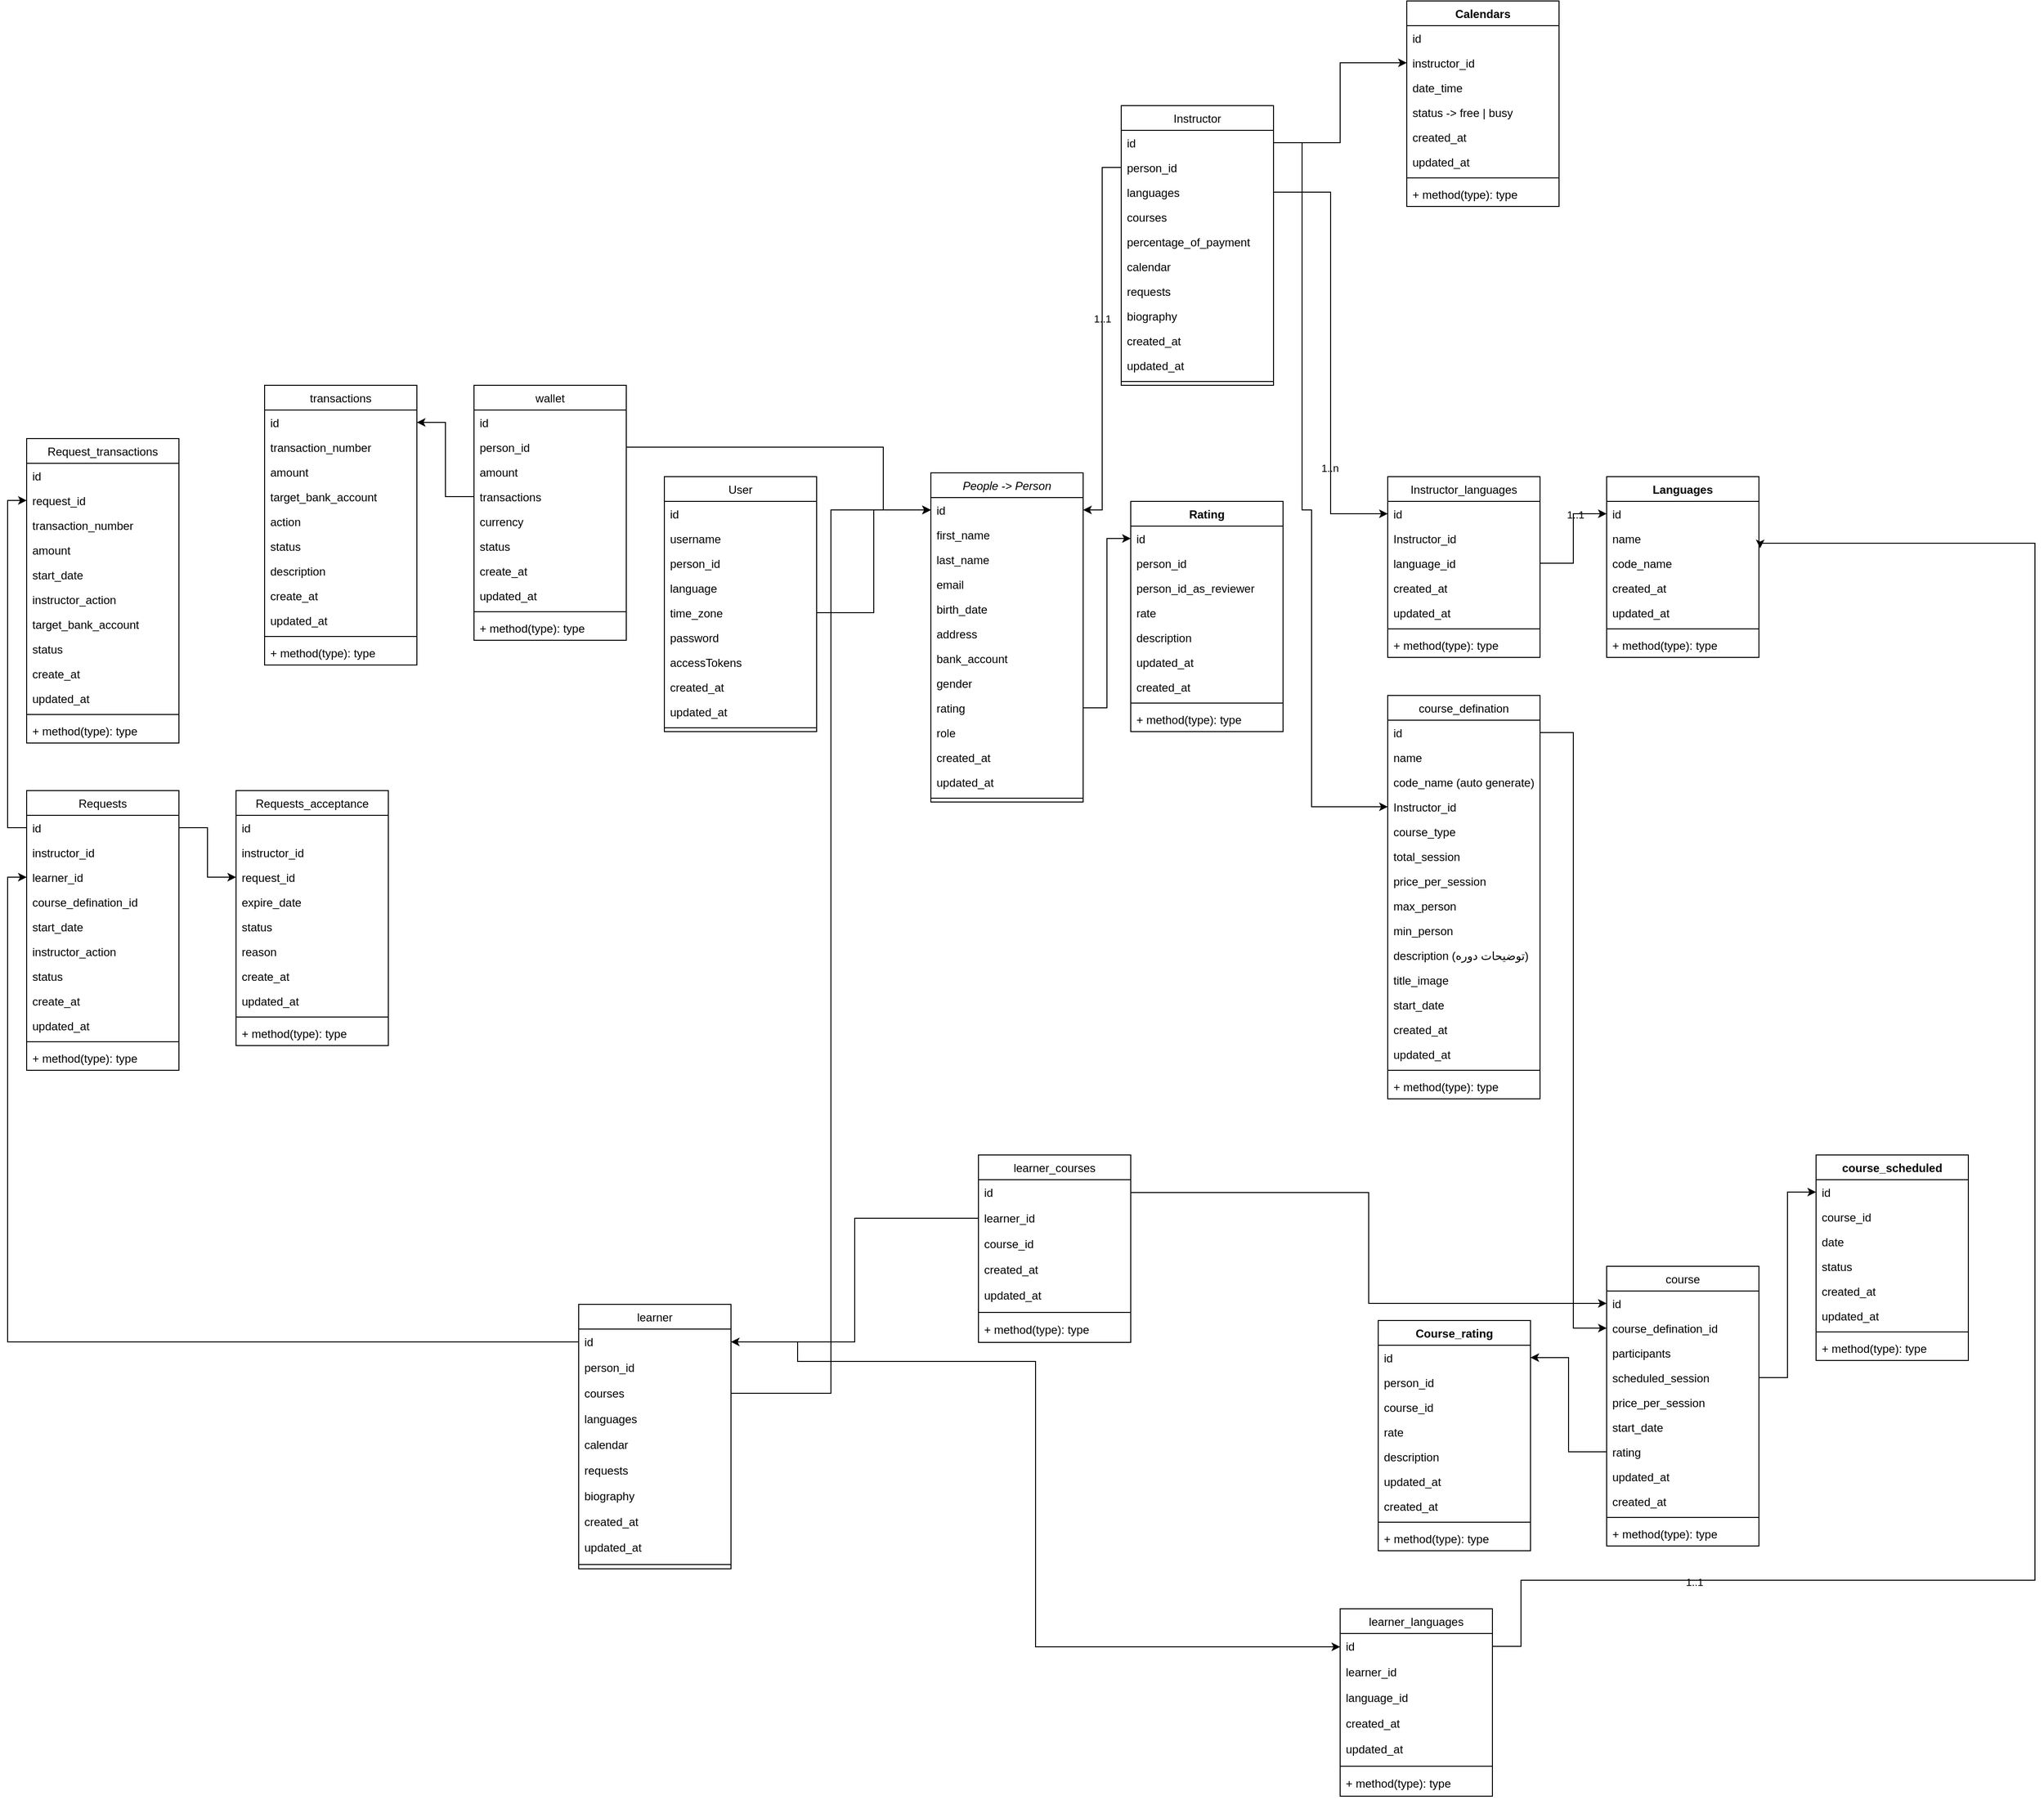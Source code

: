 <mxfile version="26.0.9">
  <diagram id="C5RBs43oDa-KdzZeNtuy" name="Page-1">
    <mxGraphModel dx="3428" dy="2423" grid="1" gridSize="10" guides="1" tooltips="1" connect="1" arrows="1" fold="1" page="1" pageScale="1" pageWidth="827" pageHeight="1169" math="0" shadow="0">
      <root>
        <mxCell id="WIyWlLk6GJQsqaUBKTNV-0" />
        <mxCell id="WIyWlLk6GJQsqaUBKTNV-1" parent="WIyWlLk6GJQsqaUBKTNV-0" />
        <mxCell id="zkfFHV4jXpPFQw0GAbJ--0" value="People -&gt; Person" style="swimlane;fontStyle=2;align=center;verticalAlign=top;childLayout=stackLayout;horizontal=1;startSize=26;horizontalStack=0;resizeParent=1;resizeLast=0;collapsible=1;marginBottom=0;rounded=0;shadow=0;strokeWidth=1;labelBackgroundColor=none;" parent="WIyWlLk6GJQsqaUBKTNV-1" vertex="1">
          <mxGeometry x="40" y="36" width="160" height="346" as="geometry">
            <mxRectangle x="230" y="140" width="160" height="26" as="alternateBounds" />
          </mxGeometry>
        </mxCell>
        <mxCell id="zkfFHV4jXpPFQw0GAbJ--1" value="id" style="text;align=left;verticalAlign=top;spacingLeft=4;spacingRight=4;overflow=hidden;rotatable=0;points=[[0,0.5],[1,0.5]];portConstraint=eastwest;labelBackgroundColor=none;" parent="zkfFHV4jXpPFQw0GAbJ--0" vertex="1">
          <mxGeometry y="26" width="160" height="26" as="geometry" />
        </mxCell>
        <mxCell id="tdHIVLtL8xIEQFWWIArO-21" value="first_name" style="text;align=left;verticalAlign=top;spacingLeft=4;spacingRight=4;overflow=hidden;rotatable=0;points=[[0,0.5],[1,0.5]];portConstraint=eastwest;labelBackgroundColor=none;" parent="zkfFHV4jXpPFQw0GAbJ--0" vertex="1">
          <mxGeometry y="52" width="160" height="26" as="geometry" />
        </mxCell>
        <mxCell id="zkfFHV4jXpPFQw0GAbJ--2" value="last_name" style="text;align=left;verticalAlign=top;spacingLeft=4;spacingRight=4;overflow=hidden;rotatable=0;points=[[0,0.5],[1,0.5]];portConstraint=eastwest;rounded=0;shadow=0;html=0;labelBackgroundColor=none;" parent="zkfFHV4jXpPFQw0GAbJ--0" vertex="1">
          <mxGeometry y="78" width="160" height="26" as="geometry" />
        </mxCell>
        <mxCell id="tdHIVLtL8xIEQFWWIArO-0" value="email" style="text;align=left;verticalAlign=top;spacingLeft=4;spacingRight=4;overflow=hidden;rotatable=0;points=[[0,0.5],[1,0.5]];portConstraint=eastwest;rounded=0;shadow=0;html=0;labelBackgroundColor=none;" parent="zkfFHV4jXpPFQw0GAbJ--0" vertex="1">
          <mxGeometry y="104" width="160" height="26" as="geometry" />
        </mxCell>
        <mxCell id="zkfFHV4jXpPFQw0GAbJ--3" value="birth_date" style="text;align=left;verticalAlign=top;spacingLeft=4;spacingRight=4;overflow=hidden;rotatable=0;points=[[0,0.5],[1,0.5]];portConstraint=eastwest;rounded=0;shadow=0;html=0;labelBackgroundColor=none;" parent="zkfFHV4jXpPFQw0GAbJ--0" vertex="1">
          <mxGeometry y="130" width="160" height="26" as="geometry" />
        </mxCell>
        <mxCell id="tdHIVLtL8xIEQFWWIArO-320" value="address" style="text;align=left;verticalAlign=top;spacingLeft=4;spacingRight=4;overflow=hidden;rotatable=0;points=[[0,0.5],[1,0.5]];portConstraint=eastwest;rounded=0;shadow=0;html=0;labelBackgroundColor=none;" parent="zkfFHV4jXpPFQw0GAbJ--0" vertex="1">
          <mxGeometry y="156" width="160" height="26" as="geometry" />
        </mxCell>
        <mxCell id="tdHIVLtL8xIEQFWWIArO-5" value="bank_account" style="text;align=left;verticalAlign=top;spacingLeft=4;spacingRight=4;overflow=hidden;rotatable=0;points=[[0,0.5],[1,0.5]];portConstraint=eastwest;rounded=0;shadow=0;html=0;labelBackgroundColor=none;" parent="zkfFHV4jXpPFQw0GAbJ--0" vertex="1">
          <mxGeometry y="182" width="160" height="26" as="geometry" />
        </mxCell>
        <mxCell id="tdHIVLtL8xIEQFWWIArO-353" value="gender" style="text;align=left;verticalAlign=top;spacingLeft=4;spacingRight=4;overflow=hidden;rotatable=0;points=[[0,0.5],[1,0.5]];portConstraint=eastwest;rounded=0;shadow=0;html=0;labelBackgroundColor=none;" parent="zkfFHV4jXpPFQw0GAbJ--0" vertex="1">
          <mxGeometry y="208" width="160" height="26" as="geometry" />
        </mxCell>
        <mxCell id="tdHIVLtL8xIEQFWWIArO-319" value="rating" style="text;align=left;verticalAlign=top;spacingLeft=4;spacingRight=4;overflow=hidden;rotatable=0;points=[[0,0.5],[1,0.5]];portConstraint=eastwest;rounded=0;shadow=0;html=0;labelBackgroundColor=none;" parent="zkfFHV4jXpPFQw0GAbJ--0" vertex="1">
          <mxGeometry y="234" width="160" height="26" as="geometry" />
        </mxCell>
        <mxCell id="tdHIVLtL8xIEQFWWIArO-18" value="role" style="text;align=left;verticalAlign=top;spacingLeft=4;spacingRight=4;overflow=hidden;rotatable=0;points=[[0,0.5],[1,0.5]];portConstraint=eastwest;rounded=0;shadow=0;html=0;labelBackgroundColor=none;" parent="zkfFHV4jXpPFQw0GAbJ--0" vertex="1">
          <mxGeometry y="260" width="160" height="26" as="geometry" />
        </mxCell>
        <mxCell id="tdHIVLtL8xIEQFWWIArO-19" value="created_at" style="text;align=left;verticalAlign=top;spacingLeft=4;spacingRight=4;overflow=hidden;rotatable=0;points=[[0,0.5],[1,0.5]];portConstraint=eastwest;rounded=0;shadow=0;html=0;labelBackgroundColor=none;" parent="zkfFHV4jXpPFQw0GAbJ--0" vertex="1">
          <mxGeometry y="286" width="160" height="26" as="geometry" />
        </mxCell>
        <mxCell id="tdHIVLtL8xIEQFWWIArO-20" value="updated_at" style="text;align=left;verticalAlign=top;spacingLeft=4;spacingRight=4;overflow=hidden;rotatable=0;points=[[0,0.5],[1,0.5]];portConstraint=eastwest;rounded=0;shadow=0;html=0;labelBackgroundColor=none;" parent="zkfFHV4jXpPFQw0GAbJ--0" vertex="1">
          <mxGeometry y="312" width="160" height="26" as="geometry" />
        </mxCell>
        <mxCell id="zkfFHV4jXpPFQw0GAbJ--4" value="" style="line;html=1;strokeWidth=1;align=left;verticalAlign=middle;spacingTop=-1;spacingLeft=3;spacingRight=3;rotatable=0;labelPosition=right;points=[];portConstraint=eastwest;labelBackgroundColor=none;" parent="zkfFHV4jXpPFQw0GAbJ--0" vertex="1">
          <mxGeometry y="338" width="160" height="8" as="geometry" />
        </mxCell>
        <mxCell id="zkfFHV4jXpPFQw0GAbJ--17" value="Instructor" style="swimlane;fontStyle=0;align=center;verticalAlign=top;childLayout=stackLayout;horizontal=1;startSize=26;horizontalStack=0;resizeParent=1;resizeLast=0;collapsible=1;marginBottom=0;rounded=0;shadow=0;strokeWidth=1;labelBackgroundColor=none;" parent="WIyWlLk6GJQsqaUBKTNV-1" vertex="1">
          <mxGeometry x="240" y="-350" width="160" height="294" as="geometry">
            <mxRectangle x="540" y="36" width="160" height="26" as="alternateBounds" />
          </mxGeometry>
        </mxCell>
        <mxCell id="zkfFHV4jXpPFQw0GAbJ--18" value="id" style="text;align=left;verticalAlign=top;spacingLeft=4;spacingRight=4;overflow=hidden;rotatable=0;points=[[0,0.5],[1,0.5]];portConstraint=eastwest;labelBackgroundColor=none;" parent="zkfFHV4jXpPFQw0GAbJ--17" vertex="1">
          <mxGeometry y="26" width="160" height="26" as="geometry" />
        </mxCell>
        <mxCell id="zkfFHV4jXpPFQw0GAbJ--19" value="person_id" style="text;align=left;verticalAlign=top;spacingLeft=4;spacingRight=4;overflow=hidden;rotatable=0;points=[[0,0.5],[1,0.5]];portConstraint=eastwest;rounded=0;shadow=0;html=0;labelBackgroundColor=none;" parent="zkfFHV4jXpPFQw0GAbJ--17" vertex="1">
          <mxGeometry y="52" width="160" height="26" as="geometry" />
        </mxCell>
        <mxCell id="zkfFHV4jXpPFQw0GAbJ--20" value="languages" style="text;align=left;verticalAlign=top;spacingLeft=4;spacingRight=4;overflow=hidden;rotatable=0;points=[[0,0.5],[1,0.5]];portConstraint=eastwest;rounded=0;shadow=0;html=0;labelBackgroundColor=none;" parent="zkfFHV4jXpPFQw0GAbJ--17" vertex="1">
          <mxGeometry y="78" width="160" height="26" as="geometry" />
        </mxCell>
        <mxCell id="tdHIVLtL8xIEQFWWIArO-138" value="courses" style="text;align=left;verticalAlign=top;spacingLeft=4;spacingRight=4;overflow=hidden;rotatable=0;points=[[0,0.5],[1,0.5]];portConstraint=eastwest;rounded=0;shadow=0;html=0;labelBackgroundColor=none;" parent="zkfFHV4jXpPFQw0GAbJ--17" vertex="1">
          <mxGeometry y="104" width="160" height="26" as="geometry" />
        </mxCell>
        <mxCell id="tdHIVLtL8xIEQFWWIArO-290" value="percentage_of_payment" style="text;align=left;verticalAlign=top;spacingLeft=4;spacingRight=4;overflow=hidden;rotatable=0;points=[[0,0.5],[1,0.5]];portConstraint=eastwest;rounded=0;shadow=0;html=0;labelBackgroundColor=none;" parent="zkfFHV4jXpPFQw0GAbJ--17" vertex="1">
          <mxGeometry y="130" width="160" height="26" as="geometry" />
        </mxCell>
        <mxCell id="tdHIVLtL8xIEQFWWIArO-195" value="calendar" style="text;align=left;verticalAlign=top;spacingLeft=4;spacingRight=4;overflow=hidden;rotatable=0;points=[[0,0.5],[1,0.5]];portConstraint=eastwest;rounded=0;shadow=0;html=0;labelBackgroundColor=none;" parent="zkfFHV4jXpPFQw0GAbJ--17" vertex="1">
          <mxGeometry y="156" width="160" height="26" as="geometry" />
        </mxCell>
        <mxCell id="tdHIVLtL8xIEQFWWIArO-201" value="requests" style="text;align=left;verticalAlign=top;spacingLeft=4;spacingRight=4;overflow=hidden;rotatable=0;points=[[0,0.5],[1,0.5]];portConstraint=eastwest;rounded=0;shadow=0;html=0;labelBackgroundColor=none;" parent="zkfFHV4jXpPFQw0GAbJ--17" vertex="1">
          <mxGeometry y="182" width="160" height="26" as="geometry" />
        </mxCell>
        <mxCell id="tdHIVLtL8xIEQFWWIArO-210" value="biography" style="text;align=left;verticalAlign=top;spacingLeft=4;spacingRight=4;overflow=hidden;rotatable=0;points=[[0,0.5],[1,0.5]];portConstraint=eastwest;rounded=0;shadow=0;html=0;labelBackgroundColor=none;" parent="zkfFHV4jXpPFQw0GAbJ--17" vertex="1">
          <mxGeometry y="208" width="160" height="26" as="geometry" />
        </mxCell>
        <mxCell id="zkfFHV4jXpPFQw0GAbJ--21" value="created_at" style="text;align=left;verticalAlign=top;spacingLeft=4;spacingRight=4;overflow=hidden;rotatable=0;points=[[0,0.5],[1,0.5]];portConstraint=eastwest;rounded=0;shadow=0;html=0;labelBackgroundColor=none;" parent="zkfFHV4jXpPFQw0GAbJ--17" vertex="1">
          <mxGeometry y="234" width="160" height="26" as="geometry" />
        </mxCell>
        <mxCell id="zkfFHV4jXpPFQw0GAbJ--22" value="updated_at" style="text;align=left;verticalAlign=top;spacingLeft=4;spacingRight=4;overflow=hidden;rotatable=0;points=[[0,0.5],[1,0.5]];portConstraint=eastwest;rounded=0;shadow=0;html=0;labelBackgroundColor=none;" parent="zkfFHV4jXpPFQw0GAbJ--17" vertex="1">
          <mxGeometry y="260" width="160" height="26" as="geometry" />
        </mxCell>
        <mxCell id="zkfFHV4jXpPFQw0GAbJ--23" value="" style="line;html=1;strokeWidth=1;align=left;verticalAlign=middle;spacingTop=-1;spacingLeft=3;spacingRight=3;rotatable=0;labelPosition=right;points=[];portConstraint=eastwest;labelBackgroundColor=none;" parent="zkfFHV4jXpPFQw0GAbJ--17" vertex="1">
          <mxGeometry y="286" width="160" height="8" as="geometry" />
        </mxCell>
        <mxCell id="tdHIVLtL8xIEQFWWIArO-33" value="Languages" style="swimlane;fontStyle=1;align=center;verticalAlign=top;childLayout=stackLayout;horizontal=1;startSize=26;horizontalStack=0;resizeParent=1;resizeParentMax=0;resizeLast=0;collapsible=1;marginBottom=0;whiteSpace=wrap;html=1;labelBackgroundColor=none;" parent="WIyWlLk6GJQsqaUBKTNV-1" vertex="1">
          <mxGeometry x="750" y="40" width="160" height="190" as="geometry" />
        </mxCell>
        <mxCell id="tdHIVLtL8xIEQFWWIArO-34" value="id" style="text;strokeColor=none;fillColor=none;align=left;verticalAlign=top;spacingLeft=4;spacingRight=4;overflow=hidden;rotatable=0;points=[[0,0.5],[1,0.5]];portConstraint=eastwest;whiteSpace=wrap;html=1;labelBackgroundColor=none;" parent="tdHIVLtL8xIEQFWWIArO-33" vertex="1">
          <mxGeometry y="26" width="160" height="26" as="geometry" />
        </mxCell>
        <mxCell id="tdHIVLtL8xIEQFWWIArO-37" value="name" style="text;strokeColor=none;fillColor=none;align=left;verticalAlign=top;spacingLeft=4;spacingRight=4;overflow=hidden;rotatable=0;points=[[0,0.5],[1,0.5]];portConstraint=eastwest;whiteSpace=wrap;html=1;labelBackgroundColor=none;" parent="tdHIVLtL8xIEQFWWIArO-33" vertex="1">
          <mxGeometry y="52" width="160" height="26" as="geometry" />
        </mxCell>
        <mxCell id="tdHIVLtL8xIEQFWWIArO-43" value="code_name" style="text;strokeColor=none;fillColor=none;align=left;verticalAlign=top;spacingLeft=4;spacingRight=4;overflow=hidden;rotatable=0;points=[[0,0.5],[1,0.5]];portConstraint=eastwest;whiteSpace=wrap;html=1;labelBackgroundColor=none;" parent="tdHIVLtL8xIEQFWWIArO-33" vertex="1">
          <mxGeometry y="78" width="160" height="26" as="geometry" />
        </mxCell>
        <mxCell id="tdHIVLtL8xIEQFWWIArO-44" value="&lt;span style=&quot;white-space: nowrap;&quot;&gt;created_at&lt;/span&gt;" style="text;strokeColor=none;fillColor=none;align=left;verticalAlign=top;spacingLeft=4;spacingRight=4;overflow=hidden;rotatable=0;points=[[0,0.5],[1,0.5]];portConstraint=eastwest;whiteSpace=wrap;html=1;labelBackgroundColor=none;" parent="tdHIVLtL8xIEQFWWIArO-33" vertex="1">
          <mxGeometry y="104" width="160" height="26" as="geometry" />
        </mxCell>
        <mxCell id="tdHIVLtL8xIEQFWWIArO-45" value="&lt;span style=&quot;white-space: nowrap;&quot;&gt;updated_at&lt;/span&gt;" style="text;strokeColor=none;fillColor=none;align=left;verticalAlign=top;spacingLeft=4;spacingRight=4;overflow=hidden;rotatable=0;points=[[0,0.5],[1,0.5]];portConstraint=eastwest;whiteSpace=wrap;html=1;labelBackgroundColor=none;" parent="tdHIVLtL8xIEQFWWIArO-33" vertex="1">
          <mxGeometry y="130" width="160" height="26" as="geometry" />
        </mxCell>
        <mxCell id="tdHIVLtL8xIEQFWWIArO-35" value="" style="line;strokeWidth=1;fillColor=none;align=left;verticalAlign=middle;spacingTop=-1;spacingLeft=3;spacingRight=3;rotatable=0;labelPosition=right;points=[];portConstraint=eastwest;labelBackgroundColor=none;" parent="tdHIVLtL8xIEQFWWIArO-33" vertex="1">
          <mxGeometry y="156" width="160" height="8" as="geometry" />
        </mxCell>
        <mxCell id="tdHIVLtL8xIEQFWWIArO-36" value="+ method(type): type" style="text;strokeColor=none;fillColor=none;align=left;verticalAlign=top;spacingLeft=4;spacingRight=4;overflow=hidden;rotatable=0;points=[[0,0.5],[1,0.5]];portConstraint=eastwest;whiteSpace=wrap;html=1;labelBackgroundColor=none;" parent="tdHIVLtL8xIEQFWWIArO-33" vertex="1">
          <mxGeometry y="164" width="160" height="26" as="geometry" />
        </mxCell>
        <mxCell id="tdHIVLtL8xIEQFWWIArO-47" value="&lt;span style=&quot;font-weight: 400; white-space: nowrap;&quot;&gt;Instructor_languages&lt;/span&gt;" style="swimlane;fontStyle=1;align=center;verticalAlign=top;childLayout=stackLayout;horizontal=1;startSize=26;horizontalStack=0;resizeParent=1;resizeParentMax=0;resizeLast=0;collapsible=1;marginBottom=0;whiteSpace=wrap;html=1;labelBackgroundColor=none;" parent="WIyWlLk6GJQsqaUBKTNV-1" vertex="1">
          <mxGeometry x="520" y="40" width="160" height="190" as="geometry" />
        </mxCell>
        <mxCell id="tdHIVLtL8xIEQFWWIArO-48" value="id" style="text;strokeColor=none;fillColor=none;align=left;verticalAlign=top;spacingLeft=4;spacingRight=4;overflow=hidden;rotatable=0;points=[[0,0.5],[1,0.5]];portConstraint=eastwest;whiteSpace=wrap;html=1;labelBackgroundColor=none;" parent="tdHIVLtL8xIEQFWWIArO-47" vertex="1">
          <mxGeometry y="26" width="160" height="26" as="geometry" />
        </mxCell>
        <mxCell id="tdHIVLtL8xIEQFWWIArO-51" value="&lt;span style=&quot;text-align: center; white-space: nowrap;&quot;&gt;Instructor_id&lt;/span&gt;" style="text;strokeColor=none;fillColor=none;align=left;verticalAlign=top;spacingLeft=4;spacingRight=4;overflow=hidden;rotatable=0;points=[[0,0.5],[1,0.5]];portConstraint=eastwest;whiteSpace=wrap;html=1;labelBackgroundColor=none;" parent="tdHIVLtL8xIEQFWWIArO-47" vertex="1">
          <mxGeometry y="52" width="160" height="26" as="geometry" />
        </mxCell>
        <mxCell id="tdHIVLtL8xIEQFWWIArO-52" value="&lt;span style=&quot;text-align: center; white-space: nowrap;&quot;&gt;language_id&lt;/span&gt;" style="text;strokeColor=none;fillColor=none;align=left;verticalAlign=top;spacingLeft=4;spacingRight=4;overflow=hidden;rotatable=0;points=[[0,0.5],[1,0.5]];portConstraint=eastwest;whiteSpace=wrap;html=1;labelBackgroundColor=none;" parent="tdHIVLtL8xIEQFWWIArO-47" vertex="1">
          <mxGeometry y="78" width="160" height="26" as="geometry" />
        </mxCell>
        <mxCell id="tdHIVLtL8xIEQFWWIArO-53" value="&lt;span style=&quot;white-space: nowrap;&quot;&gt;created_at&lt;/span&gt;" style="text;strokeColor=none;fillColor=none;align=left;verticalAlign=top;spacingLeft=4;spacingRight=4;overflow=hidden;rotatable=0;points=[[0,0.5],[1,0.5]];portConstraint=eastwest;whiteSpace=wrap;html=1;labelBackgroundColor=none;" parent="tdHIVLtL8xIEQFWWIArO-47" vertex="1">
          <mxGeometry y="104" width="160" height="26" as="geometry" />
        </mxCell>
        <mxCell id="tdHIVLtL8xIEQFWWIArO-54" value="&lt;span style=&quot;white-space: nowrap;&quot;&gt;updated_at&lt;/span&gt;" style="text;strokeColor=none;fillColor=none;align=left;verticalAlign=top;spacingLeft=4;spacingRight=4;overflow=hidden;rotatable=0;points=[[0,0.5],[1,0.5]];portConstraint=eastwest;whiteSpace=wrap;html=1;labelBackgroundColor=none;" parent="tdHIVLtL8xIEQFWWIArO-47" vertex="1">
          <mxGeometry y="130" width="160" height="26" as="geometry" />
        </mxCell>
        <mxCell id="tdHIVLtL8xIEQFWWIArO-49" value="" style="line;strokeWidth=1;fillColor=none;align=left;verticalAlign=middle;spacingTop=-1;spacingLeft=3;spacingRight=3;rotatable=0;labelPosition=right;points=[];portConstraint=eastwest;labelBackgroundColor=none;" parent="tdHIVLtL8xIEQFWWIArO-47" vertex="1">
          <mxGeometry y="156" width="160" height="8" as="geometry" />
        </mxCell>
        <mxCell id="tdHIVLtL8xIEQFWWIArO-50" value="+ method(type): type" style="text;strokeColor=none;fillColor=none;align=left;verticalAlign=top;spacingLeft=4;spacingRight=4;overflow=hidden;rotatable=0;points=[[0,0.5],[1,0.5]];portConstraint=eastwest;whiteSpace=wrap;html=1;labelBackgroundColor=none;" parent="tdHIVLtL8xIEQFWWIArO-47" vertex="1">
          <mxGeometry y="164" width="160" height="26" as="geometry" />
        </mxCell>
        <mxCell id="tdHIVLtL8xIEQFWWIArO-57" style="edgeStyle=orthogonalEdgeStyle;rounded=0;orthogonalLoop=1;jettySize=auto;html=1;labelBackgroundColor=none;fontColor=default;" parent="WIyWlLk6GJQsqaUBKTNV-1" source="tdHIVLtL8xIEQFWWIArO-52" target="tdHIVLtL8xIEQFWWIArO-34" edge="1">
          <mxGeometry relative="1" as="geometry" />
        </mxCell>
        <mxCell id="tdHIVLtL8xIEQFWWIArO-136" value="1..1" style="edgeLabel;html=1;align=center;verticalAlign=middle;resizable=0;points=[];labelBackgroundColor=none;" parent="tdHIVLtL8xIEQFWWIArO-57" vertex="1" connectable="0">
          <mxGeometry x="0.455" y="-1" relative="1" as="geometry">
            <mxPoint as="offset" />
          </mxGeometry>
        </mxCell>
        <mxCell id="tdHIVLtL8xIEQFWWIArO-74" value="learner" style="swimlane;fontStyle=0;align=center;verticalAlign=top;childLayout=stackLayout;horizontal=1;startSize=26;horizontalStack=0;resizeParent=1;resizeLast=0;collapsible=1;marginBottom=0;rounded=0;shadow=0;strokeWidth=1;labelBackgroundColor=none;" parent="WIyWlLk6GJQsqaUBKTNV-1" vertex="1">
          <mxGeometry x="-330" y="910" width="160" height="278" as="geometry">
            <mxRectangle x="540" y="36" width="160" height="26" as="alternateBounds" />
          </mxGeometry>
        </mxCell>
        <mxCell id="tdHIVLtL8xIEQFWWIArO-75" value="id" style="text;align=left;verticalAlign=top;spacingLeft=4;spacingRight=4;overflow=hidden;rotatable=0;points=[[0,0.5],[1,0.5]];portConstraint=eastwest;labelBackgroundColor=none;" parent="tdHIVLtL8xIEQFWWIArO-74" vertex="1">
          <mxGeometry y="26" width="160" height="27" as="geometry" />
        </mxCell>
        <mxCell id="MU3O6MqCfkL8q2rv2lQ7-12" value="person_id" style="text;align=left;verticalAlign=top;spacingLeft=4;spacingRight=4;overflow=hidden;rotatable=0;points=[[0,0.5],[1,0.5]];portConstraint=eastwest;rounded=0;shadow=0;html=0;labelBackgroundColor=none;" vertex="1" parent="tdHIVLtL8xIEQFWWIArO-74">
          <mxGeometry y="53" width="160" height="27" as="geometry" />
        </mxCell>
        <mxCell id="tdHIVLtL8xIEQFWWIArO-76" value="courses" style="text;align=left;verticalAlign=top;spacingLeft=4;spacingRight=4;overflow=hidden;rotatable=0;points=[[0,0.5],[1,0.5]];portConstraint=eastwest;rounded=0;shadow=0;html=0;labelBackgroundColor=none;" parent="tdHIVLtL8xIEQFWWIArO-74" vertex="1">
          <mxGeometry y="80" width="160" height="27" as="geometry" />
        </mxCell>
        <mxCell id="MU3O6MqCfkL8q2rv2lQ7-13" value="languages" style="text;align=left;verticalAlign=top;spacingLeft=4;spacingRight=4;overflow=hidden;rotatable=0;points=[[0,0.5],[1,0.5]];portConstraint=eastwest;rounded=0;shadow=0;html=0;labelBackgroundColor=none;" vertex="1" parent="tdHIVLtL8xIEQFWWIArO-74">
          <mxGeometry y="107" width="160" height="27" as="geometry" />
        </mxCell>
        <mxCell id="MU3O6MqCfkL8q2rv2lQ7-14" value="calendar" style="text;align=left;verticalAlign=top;spacingLeft=4;spacingRight=4;overflow=hidden;rotatable=0;points=[[0,0.5],[1,0.5]];portConstraint=eastwest;rounded=0;shadow=0;html=0;labelBackgroundColor=none;" vertex="1" parent="tdHIVLtL8xIEQFWWIArO-74">
          <mxGeometry y="134" width="160" height="27" as="geometry" />
        </mxCell>
        <mxCell id="MU3O6MqCfkL8q2rv2lQ7-15" value="requests" style="text;align=left;verticalAlign=top;spacingLeft=4;spacingRight=4;overflow=hidden;rotatable=0;points=[[0,0.5],[1,0.5]];portConstraint=eastwest;rounded=0;shadow=0;html=0;labelBackgroundColor=none;" vertex="1" parent="tdHIVLtL8xIEQFWWIArO-74">
          <mxGeometry y="161" width="160" height="27" as="geometry" />
        </mxCell>
        <mxCell id="tdHIVLtL8xIEQFWWIArO-77" value="biography" style="text;align=left;verticalAlign=top;spacingLeft=4;spacingRight=4;overflow=hidden;rotatable=0;points=[[0,0.5],[1,0.5]];portConstraint=eastwest;rounded=0;shadow=0;html=0;labelBackgroundColor=none;" parent="tdHIVLtL8xIEQFWWIArO-74" vertex="1">
          <mxGeometry y="188" width="160" height="27" as="geometry" />
        </mxCell>
        <mxCell id="tdHIVLtL8xIEQFWWIArO-78" value="created_at" style="text;align=left;verticalAlign=top;spacingLeft=4;spacingRight=4;overflow=hidden;rotatable=0;points=[[0,0.5],[1,0.5]];portConstraint=eastwest;rounded=0;shadow=0;html=0;labelBackgroundColor=none;" parent="tdHIVLtL8xIEQFWWIArO-74" vertex="1">
          <mxGeometry y="215" width="160" height="27" as="geometry" />
        </mxCell>
        <mxCell id="tdHIVLtL8xIEQFWWIArO-79" value="updated_at" style="text;align=left;verticalAlign=top;spacingLeft=4;spacingRight=4;overflow=hidden;rotatable=0;points=[[0,0.5],[1,0.5]];portConstraint=eastwest;rounded=0;shadow=0;html=0;labelBackgroundColor=none;" parent="tdHIVLtL8xIEQFWWIArO-74" vertex="1">
          <mxGeometry y="242" width="160" height="27" as="geometry" />
        </mxCell>
        <mxCell id="tdHIVLtL8xIEQFWWIArO-80" value="" style="line;html=1;strokeWidth=1;align=left;verticalAlign=middle;spacingTop=-1;spacingLeft=3;spacingRight=3;rotatable=0;labelPosition=right;points=[];portConstraint=eastwest;labelBackgroundColor=none;" parent="tdHIVLtL8xIEQFWWIArO-74" vertex="1">
          <mxGeometry y="269" width="160" height="9" as="geometry" />
        </mxCell>
        <mxCell id="tdHIVLtL8xIEQFWWIArO-81" value="&lt;span style=&quot;font-weight: 400; white-space: nowrap;&quot;&gt;learner_languages&lt;/span&gt;" style="swimlane;fontStyle=1;align=center;verticalAlign=top;childLayout=stackLayout;horizontal=1;startSize=26;horizontalStack=0;resizeParent=1;resizeParentMax=0;resizeLast=0;collapsible=1;marginBottom=0;whiteSpace=wrap;html=1;labelBackgroundColor=none;" parent="WIyWlLk6GJQsqaUBKTNV-1" vertex="1">
          <mxGeometry x="470" y="1230" width="160" height="197" as="geometry" />
        </mxCell>
        <mxCell id="tdHIVLtL8xIEQFWWIArO-82" value="id" style="text;strokeColor=none;fillColor=none;align=left;verticalAlign=top;spacingLeft=4;spacingRight=4;overflow=hidden;rotatable=0;points=[[0,0.5],[1,0.5]];portConstraint=eastwest;whiteSpace=wrap;html=1;labelBackgroundColor=none;" parent="tdHIVLtL8xIEQFWWIArO-81" vertex="1">
          <mxGeometry y="26" width="160" height="27" as="geometry" />
        </mxCell>
        <mxCell id="tdHIVLtL8xIEQFWWIArO-83" value="&lt;div style=&quot;text-align: center;&quot;&gt;&lt;span style=&quot;text-wrap-mode: nowrap;&quot;&gt;learner_id&lt;/span&gt;&lt;/div&gt;" style="text;strokeColor=none;fillColor=none;align=left;verticalAlign=top;spacingLeft=4;spacingRight=4;overflow=hidden;rotatable=0;points=[[0,0.5],[1,0.5]];portConstraint=eastwest;whiteSpace=wrap;html=1;labelBackgroundColor=none;" parent="tdHIVLtL8xIEQFWWIArO-81" vertex="1">
          <mxGeometry y="53" width="160" height="27" as="geometry" />
        </mxCell>
        <mxCell id="tdHIVLtL8xIEQFWWIArO-84" value="&lt;span style=&quot;text-align: center; white-space: nowrap;&quot;&gt;language_id&lt;/span&gt;" style="text;strokeColor=none;fillColor=none;align=left;verticalAlign=top;spacingLeft=4;spacingRight=4;overflow=hidden;rotatable=0;points=[[0,0.5],[1,0.5]];portConstraint=eastwest;whiteSpace=wrap;html=1;labelBackgroundColor=none;" parent="tdHIVLtL8xIEQFWWIArO-81" vertex="1">
          <mxGeometry y="80" width="160" height="27" as="geometry" />
        </mxCell>
        <mxCell id="tdHIVLtL8xIEQFWWIArO-85" value="&lt;span style=&quot;white-space: nowrap;&quot;&gt;created_at&lt;/span&gt;" style="text;strokeColor=none;fillColor=none;align=left;verticalAlign=top;spacingLeft=4;spacingRight=4;overflow=hidden;rotatable=0;points=[[0,0.5],[1,0.5]];portConstraint=eastwest;whiteSpace=wrap;html=1;labelBackgroundColor=none;" parent="tdHIVLtL8xIEQFWWIArO-81" vertex="1">
          <mxGeometry y="107" width="160" height="27" as="geometry" />
        </mxCell>
        <mxCell id="tdHIVLtL8xIEQFWWIArO-86" value="&lt;span style=&quot;white-space: nowrap;&quot;&gt;updated_at&lt;/span&gt;" style="text;strokeColor=none;fillColor=none;align=left;verticalAlign=top;spacingLeft=4;spacingRight=4;overflow=hidden;rotatable=0;points=[[0,0.5],[1,0.5]];portConstraint=eastwest;whiteSpace=wrap;html=1;labelBackgroundColor=none;" parent="tdHIVLtL8xIEQFWWIArO-81" vertex="1">
          <mxGeometry y="134" width="160" height="27" as="geometry" />
        </mxCell>
        <mxCell id="tdHIVLtL8xIEQFWWIArO-87" value="" style="line;strokeWidth=1;fillColor=none;align=left;verticalAlign=middle;spacingTop=-1;spacingLeft=3;spacingRight=3;rotatable=0;labelPosition=right;points=[];portConstraint=eastwest;labelBackgroundColor=none;" parent="tdHIVLtL8xIEQFWWIArO-81" vertex="1">
          <mxGeometry y="161" width="160" height="9" as="geometry" />
        </mxCell>
        <mxCell id="tdHIVLtL8xIEQFWWIArO-88" value="+ method(type): type" style="text;strokeColor=none;fillColor=none;align=left;verticalAlign=top;spacingLeft=4;spacingRight=4;overflow=hidden;rotatable=0;points=[[0,0.5],[1,0.5]];portConstraint=eastwest;whiteSpace=wrap;html=1;labelBackgroundColor=none;" parent="tdHIVLtL8xIEQFWWIArO-81" vertex="1">
          <mxGeometry y="170" width="160" height="27" as="geometry" />
        </mxCell>
        <mxCell id="tdHIVLtL8xIEQFWWIArO-90" style="edgeStyle=orthogonalEdgeStyle;rounded=0;orthogonalLoop=1;jettySize=auto;html=1;entryX=1.008;entryY=0.74;entryDx=0;entryDy=0;entryPerimeter=0;labelBackgroundColor=none;fontColor=default;" parent="WIyWlLk6GJQsqaUBKTNV-1" source="tdHIVLtL8xIEQFWWIArO-82" edge="1">
          <mxGeometry relative="1" as="geometry">
            <mxPoint x="640" y="1019" as="sourcePoint" />
            <mxPoint x="911.28" y="115.24" as="targetPoint" />
            <Array as="points">
              <mxPoint x="660" y="1270" />
              <mxPoint x="660" y="1200" />
              <mxPoint x="1200" y="1200" />
              <mxPoint x="1200" y="110" />
              <mxPoint x="911" y="110" />
            </Array>
          </mxGeometry>
        </mxCell>
        <mxCell id="tdHIVLtL8xIEQFWWIArO-137" value="1..1" style="edgeLabel;html=1;align=center;verticalAlign=middle;resizable=0;points=[];labelBackgroundColor=none;" parent="tdHIVLtL8xIEQFWWIArO-90" vertex="1" connectable="0">
          <mxGeometry x="-0.722" y="-2" relative="1" as="geometry">
            <mxPoint as="offset" />
          </mxGeometry>
        </mxCell>
        <mxCell id="tdHIVLtL8xIEQFWWIArO-91" style="edgeStyle=orthogonalEdgeStyle;rounded=0;orthogonalLoop=1;jettySize=auto;html=1;entryX=0;entryY=0.5;entryDx=0;entryDy=0;labelBackgroundColor=none;fontColor=default;" parent="WIyWlLk6GJQsqaUBKTNV-1" source="tdHIVLtL8xIEQFWWIArO-76" target="zkfFHV4jXpPFQw0GAbJ--1" edge="1">
          <mxGeometry relative="1" as="geometry" />
        </mxCell>
        <mxCell id="tdHIVLtL8xIEQFWWIArO-93" style="edgeStyle=orthogonalEdgeStyle;rounded=0;orthogonalLoop=1;jettySize=auto;html=1;labelBackgroundColor=none;fontColor=default;" parent="WIyWlLk6GJQsqaUBKTNV-1" source="zkfFHV4jXpPFQw0GAbJ--19" target="zkfFHV4jXpPFQw0GAbJ--1" edge="1">
          <mxGeometry relative="1" as="geometry" />
        </mxCell>
        <mxCell id="tdHIVLtL8xIEQFWWIArO-135" value="1..1" style="edgeLabel;html=1;align=center;verticalAlign=middle;resizable=0;points=[];labelBackgroundColor=none;" parent="tdHIVLtL8xIEQFWWIArO-93" vertex="1" connectable="0">
          <mxGeometry x="-0.104" relative="1" as="geometry">
            <mxPoint as="offset" />
          </mxGeometry>
        </mxCell>
        <mxCell id="tdHIVLtL8xIEQFWWIArO-111" value="User" style="swimlane;fontStyle=0;align=center;verticalAlign=top;childLayout=stackLayout;horizontal=1;startSize=26;horizontalStack=0;resizeParent=1;resizeLast=0;collapsible=1;marginBottom=0;rounded=0;shadow=0;strokeWidth=1;labelBackgroundColor=none;" parent="WIyWlLk6GJQsqaUBKTNV-1" vertex="1">
          <mxGeometry x="-240" y="40" width="160" height="268" as="geometry">
            <mxRectangle x="540" y="36" width="160" height="26" as="alternateBounds" />
          </mxGeometry>
        </mxCell>
        <mxCell id="tdHIVLtL8xIEQFWWIArO-112" value="id" style="text;align=left;verticalAlign=top;spacingLeft=4;spacingRight=4;overflow=hidden;rotatable=0;points=[[0,0.5],[1,0.5]];portConstraint=eastwest;labelBackgroundColor=none;" parent="tdHIVLtL8xIEQFWWIArO-111" vertex="1">
          <mxGeometry y="26" width="160" height="26" as="geometry" />
        </mxCell>
        <mxCell id="tdHIVLtL8xIEQFWWIArO-113" value="username" style="text;align=left;verticalAlign=top;spacingLeft=4;spacingRight=4;overflow=hidden;rotatable=0;points=[[0,0.5],[1,0.5]];portConstraint=eastwest;rounded=0;shadow=0;html=0;labelBackgroundColor=none;" parent="tdHIVLtL8xIEQFWWIArO-111" vertex="1">
          <mxGeometry y="52" width="160" height="26" as="geometry" />
        </mxCell>
        <mxCell id="tdHIVLtL8xIEQFWWIArO-186" value="person_id" style="text;align=left;verticalAlign=top;spacingLeft=4;spacingRight=4;overflow=hidden;rotatable=0;points=[[0,0.5],[1,0.5]];portConstraint=eastwest;rounded=0;shadow=0;html=0;labelBackgroundColor=none;" parent="tdHIVLtL8xIEQFWWIArO-111" vertex="1">
          <mxGeometry y="78" width="160" height="26" as="geometry" />
        </mxCell>
        <mxCell id="tdHIVLtL8xIEQFWWIArO-187" value="language" style="text;align=left;verticalAlign=top;spacingLeft=4;spacingRight=4;overflow=hidden;rotatable=0;points=[[0,0.5],[1,0.5]];portConstraint=eastwest;rounded=0;shadow=0;html=0;labelBackgroundColor=none;" parent="tdHIVLtL8xIEQFWWIArO-111" vertex="1">
          <mxGeometry y="104" width="160" height="26" as="geometry" />
        </mxCell>
        <mxCell id="tdHIVLtL8xIEQFWWIArO-114" value="time_zone" style="text;align=left;verticalAlign=top;spacingLeft=4;spacingRight=4;overflow=hidden;rotatable=0;points=[[0,0.5],[1,0.5]];portConstraint=eastwest;rounded=0;shadow=0;html=0;labelBackgroundColor=none;" parent="tdHIVLtL8xIEQFWWIArO-111" vertex="1">
          <mxGeometry y="130" width="160" height="26" as="geometry" />
        </mxCell>
        <mxCell id="tdHIVLtL8xIEQFWWIArO-115" value="password" style="text;align=left;verticalAlign=top;spacingLeft=4;spacingRight=4;overflow=hidden;rotatable=0;points=[[0,0.5],[1,0.5]];portConstraint=eastwest;rounded=0;shadow=0;html=0;labelBackgroundColor=none;" parent="tdHIVLtL8xIEQFWWIArO-111" vertex="1">
          <mxGeometry y="156" width="160" height="26" as="geometry" />
        </mxCell>
        <mxCell id="tdHIVLtL8xIEQFWWIArO-120" value="accessTokens" style="text;align=left;verticalAlign=top;spacingLeft=4;spacingRight=4;overflow=hidden;rotatable=0;points=[[0,0.5],[1,0.5]];portConstraint=eastwest;rounded=0;shadow=0;html=0;labelBackgroundColor=none;" parent="tdHIVLtL8xIEQFWWIArO-111" vertex="1">
          <mxGeometry y="182" width="160" height="26" as="geometry" />
        </mxCell>
        <mxCell id="tdHIVLtL8xIEQFWWIArO-119" value="created_at" style="text;align=left;verticalAlign=top;spacingLeft=4;spacingRight=4;overflow=hidden;rotatable=0;points=[[0,0.5],[1,0.5]];portConstraint=eastwest;rounded=0;shadow=0;html=0;labelBackgroundColor=none;" parent="tdHIVLtL8xIEQFWWIArO-111" vertex="1">
          <mxGeometry y="208" width="160" height="26" as="geometry" />
        </mxCell>
        <mxCell id="tdHIVLtL8xIEQFWWIArO-116" value="updated_at" style="text;align=left;verticalAlign=top;spacingLeft=4;spacingRight=4;overflow=hidden;rotatable=0;points=[[0,0.5],[1,0.5]];portConstraint=eastwest;rounded=0;shadow=0;html=0;labelBackgroundColor=none;" parent="tdHIVLtL8xIEQFWWIArO-111" vertex="1">
          <mxGeometry y="234" width="160" height="26" as="geometry" />
        </mxCell>
        <mxCell id="tdHIVLtL8xIEQFWWIArO-117" value="" style="line;html=1;strokeWidth=1;align=left;verticalAlign=middle;spacingTop=-1;spacingLeft=3;spacingRight=3;rotatable=0;labelPosition=right;points=[];portConstraint=eastwest;labelBackgroundColor=none;" parent="tdHIVLtL8xIEQFWWIArO-111" vertex="1">
          <mxGeometry y="260" width="160" height="8" as="geometry" />
        </mxCell>
        <mxCell id="tdHIVLtL8xIEQFWWIArO-127" style="edgeStyle=orthogonalEdgeStyle;rounded=0;orthogonalLoop=1;jettySize=auto;html=1;labelBackgroundColor=none;fontColor=default;" parent="WIyWlLk6GJQsqaUBKTNV-1" source="tdHIVLtL8xIEQFWWIArO-114" target="zkfFHV4jXpPFQw0GAbJ--1" edge="1">
          <mxGeometry relative="1" as="geometry" />
        </mxCell>
        <mxCell id="tdHIVLtL8xIEQFWWIArO-131" style="edgeStyle=orthogonalEdgeStyle;rounded=0;orthogonalLoop=1;jettySize=auto;html=1;labelBackgroundColor=none;fontColor=default;" parent="WIyWlLk6GJQsqaUBKTNV-1" source="zkfFHV4jXpPFQw0GAbJ--20" target="tdHIVLtL8xIEQFWWIArO-48" edge="1">
          <mxGeometry relative="1" as="geometry" />
        </mxCell>
        <mxCell id="tdHIVLtL8xIEQFWWIArO-132" value="1..n" style="edgeLabel;html=1;align=center;verticalAlign=middle;resizable=0;points=[];labelBackgroundColor=none;" parent="tdHIVLtL8xIEQFWWIArO-131" vertex="1" connectable="0">
          <mxGeometry x="0.526" y="-1" relative="1" as="geometry">
            <mxPoint as="offset" />
          </mxGeometry>
        </mxCell>
        <mxCell id="tdHIVLtL8xIEQFWWIArO-140" value="&lt;span style=&quot;font-weight: 400; white-space: nowrap;&quot;&gt;course_defination&lt;/span&gt;" style="swimlane;fontStyle=1;align=center;verticalAlign=top;childLayout=stackLayout;horizontal=1;startSize=26;horizontalStack=0;resizeParent=1;resizeParentMax=0;resizeLast=0;collapsible=1;marginBottom=0;whiteSpace=wrap;html=1;labelBackgroundColor=none;" parent="WIyWlLk6GJQsqaUBKTNV-1" vertex="1">
          <mxGeometry x="520" y="270" width="160" height="424" as="geometry" />
        </mxCell>
        <mxCell id="tdHIVLtL8xIEQFWWIArO-141" value="id" style="text;strokeColor=none;fillColor=none;align=left;verticalAlign=top;spacingLeft=4;spacingRight=4;overflow=hidden;rotatable=0;points=[[0,0.5],[1,0.5]];portConstraint=eastwest;whiteSpace=wrap;html=1;labelBackgroundColor=none;" parent="tdHIVLtL8xIEQFWWIArO-140" vertex="1">
          <mxGeometry y="26" width="160" height="26" as="geometry" />
        </mxCell>
        <mxCell id="tdHIVLtL8xIEQFWWIArO-142" value="&lt;span style=&quot;text-align: center; white-space: nowrap;&quot;&gt;name&lt;/span&gt;" style="text;strokeColor=none;fillColor=none;align=left;verticalAlign=top;spacingLeft=4;spacingRight=4;overflow=hidden;rotatable=0;points=[[0,0.5],[1,0.5]];portConstraint=eastwest;whiteSpace=wrap;html=1;labelBackgroundColor=none;" parent="tdHIVLtL8xIEQFWWIArO-140" vertex="1">
          <mxGeometry y="52" width="160" height="26" as="geometry" />
        </mxCell>
        <mxCell id="tdHIVLtL8xIEQFWWIArO-143" value="&lt;span style=&quot;text-align: center; white-space: nowrap;&quot;&gt;code_name (auto generate)&lt;/span&gt;" style="text;strokeColor=none;fillColor=none;align=left;verticalAlign=top;spacingLeft=4;spacingRight=4;overflow=hidden;rotatable=0;points=[[0,0.5],[1,0.5]];portConstraint=eastwest;whiteSpace=wrap;html=1;labelBackgroundColor=none;" parent="tdHIVLtL8xIEQFWWIArO-140" vertex="1">
          <mxGeometry y="78" width="160" height="26" as="geometry" />
        </mxCell>
        <mxCell id="tdHIVLtL8xIEQFWWIArO-148" value="&lt;span style=&quot;text-align: center; white-space: nowrap;&quot;&gt;Instructor_id&lt;/span&gt;" style="text;strokeColor=none;fillColor=none;align=left;verticalAlign=top;spacingLeft=4;spacingRight=4;overflow=hidden;rotatable=0;points=[[0,0.5],[1,0.5]];portConstraint=eastwest;whiteSpace=wrap;html=1;labelBackgroundColor=none;" parent="tdHIVLtL8xIEQFWWIArO-140" vertex="1">
          <mxGeometry y="104" width="160" height="26" as="geometry" />
        </mxCell>
        <mxCell id="tdHIVLtL8xIEQFWWIArO-164" value="&lt;span style=&quot;text-align: center; white-space: nowrap;&quot;&gt;course_type&lt;/span&gt;" style="text;strokeColor=none;fillColor=none;align=left;verticalAlign=top;spacingLeft=4;spacingRight=4;overflow=hidden;rotatable=0;points=[[0,0.5],[1,0.5]];portConstraint=eastwest;whiteSpace=wrap;html=1;labelBackgroundColor=none;" parent="tdHIVLtL8xIEQFWWIArO-140" vertex="1">
          <mxGeometry y="130" width="160" height="26" as="geometry" />
        </mxCell>
        <mxCell id="tdHIVLtL8xIEQFWWIArO-165" value="&lt;span style=&quot;text-align: center; white-space: nowrap;&quot;&gt;total_session&lt;/span&gt;" style="text;strokeColor=none;fillColor=none;align=left;verticalAlign=top;spacingLeft=4;spacingRight=4;overflow=hidden;rotatable=0;points=[[0,0.5],[1,0.5]];portConstraint=eastwest;whiteSpace=wrap;html=1;labelBackgroundColor=none;" parent="tdHIVLtL8xIEQFWWIArO-140" vertex="1">
          <mxGeometry y="156" width="160" height="26" as="geometry" />
        </mxCell>
        <mxCell id="tdHIVLtL8xIEQFWWIArO-190" value="&lt;span style=&quot;text-align: center;&quot;&gt;&lt;span style=&quot;text-wrap-mode: nowrap;&quot;&gt;price_per_session&lt;/span&gt;&lt;/span&gt;" style="text;strokeColor=none;fillColor=none;align=left;verticalAlign=top;spacingLeft=4;spacingRight=4;overflow=hidden;rotatable=0;points=[[0,0.5],[1,0.5]];portConstraint=eastwest;whiteSpace=wrap;html=1;labelBackgroundColor=none;" parent="tdHIVLtL8xIEQFWWIArO-140" vertex="1">
          <mxGeometry y="182" width="160" height="26" as="geometry" />
        </mxCell>
        <mxCell id="tdHIVLtL8xIEQFWWIArO-191" value="&lt;span style=&quot;text-align: center;&quot;&gt;&lt;span style=&quot;text-wrap-mode: nowrap;&quot;&gt;max_person&lt;/span&gt;&lt;/span&gt;" style="text;strokeColor=none;fillColor=none;align=left;verticalAlign=top;spacingLeft=4;spacingRight=4;overflow=hidden;rotatable=0;points=[[0,0.5],[1,0.5]];portConstraint=eastwest;whiteSpace=wrap;html=1;labelBackgroundColor=none;" parent="tdHIVLtL8xIEQFWWIArO-140" vertex="1">
          <mxGeometry y="208" width="160" height="26" as="geometry" />
        </mxCell>
        <mxCell id="tdHIVLtL8xIEQFWWIArO-192" value="&lt;span style=&quot;text-align: center;&quot;&gt;&lt;span style=&quot;text-wrap-mode: nowrap;&quot;&gt;min_person&lt;/span&gt;&lt;/span&gt;" style="text;strokeColor=none;fillColor=none;align=left;verticalAlign=top;spacingLeft=4;spacingRight=4;overflow=hidden;rotatable=0;points=[[0,0.5],[1,0.5]];portConstraint=eastwest;whiteSpace=wrap;html=1;labelBackgroundColor=none;" parent="tdHIVLtL8xIEQFWWIArO-140" vertex="1">
          <mxGeometry y="234" width="160" height="26" as="geometry" />
        </mxCell>
        <mxCell id="tdHIVLtL8xIEQFWWIArO-193" value="&lt;span style=&quot;text-align: center;&quot;&gt;&lt;span style=&quot;text-wrap-mode: nowrap;&quot;&gt;description (توضیحات دوره)&lt;/span&gt;&lt;/span&gt;" style="text;strokeColor=none;fillColor=none;align=left;verticalAlign=top;spacingLeft=4;spacingRight=4;overflow=hidden;rotatable=0;points=[[0,0.5],[1,0.5]];portConstraint=eastwest;whiteSpace=wrap;html=1;labelBackgroundColor=none;" parent="tdHIVLtL8xIEQFWWIArO-140" vertex="1">
          <mxGeometry y="260" width="160" height="26" as="geometry" />
        </mxCell>
        <mxCell id="tdHIVLtL8xIEQFWWIArO-179" value="&lt;div style=&quot;text-align: center;&quot;&gt;&lt;span style=&quot;text-wrap-mode: nowrap;&quot;&gt;title_image&lt;/span&gt;&lt;/div&gt;" style="text;strokeColor=none;fillColor=none;align=left;verticalAlign=top;spacingLeft=4;spacingRight=4;overflow=hidden;rotatable=0;points=[[0,0.5],[1,0.5]];portConstraint=eastwest;whiteSpace=wrap;html=1;labelBackgroundColor=none;" parent="tdHIVLtL8xIEQFWWIArO-140" vertex="1">
          <mxGeometry y="286" width="160" height="26" as="geometry" />
        </mxCell>
        <mxCell id="tdHIVLtL8xIEQFWWIArO-166" value="&lt;span style=&quot;text-align: center;&quot;&gt;&lt;span style=&quot;text-wrap-mode: nowrap;&quot;&gt;start_date&lt;/span&gt;&lt;/span&gt;" style="text;strokeColor=none;fillColor=none;align=left;verticalAlign=top;spacingLeft=4;spacingRight=4;overflow=hidden;rotatable=0;points=[[0,0.5],[1,0.5]];portConstraint=eastwest;whiteSpace=wrap;html=1;labelBackgroundColor=none;" parent="tdHIVLtL8xIEQFWWIArO-140" vertex="1">
          <mxGeometry y="312" width="160" height="26" as="geometry" />
        </mxCell>
        <mxCell id="tdHIVLtL8xIEQFWWIArO-144" value="&lt;span style=&quot;white-space: nowrap;&quot;&gt;created_at&lt;/span&gt;" style="text;strokeColor=none;fillColor=none;align=left;verticalAlign=top;spacingLeft=4;spacingRight=4;overflow=hidden;rotatable=0;points=[[0,0.5],[1,0.5]];portConstraint=eastwest;whiteSpace=wrap;html=1;labelBackgroundColor=none;" parent="tdHIVLtL8xIEQFWWIArO-140" vertex="1">
          <mxGeometry y="338" width="160" height="26" as="geometry" />
        </mxCell>
        <mxCell id="tdHIVLtL8xIEQFWWIArO-145" value="&lt;span style=&quot;white-space: nowrap;&quot;&gt;updated_at&lt;/span&gt;" style="text;strokeColor=none;fillColor=none;align=left;verticalAlign=top;spacingLeft=4;spacingRight=4;overflow=hidden;rotatable=0;points=[[0,0.5],[1,0.5]];portConstraint=eastwest;whiteSpace=wrap;html=1;labelBackgroundColor=none;" parent="tdHIVLtL8xIEQFWWIArO-140" vertex="1">
          <mxGeometry y="364" width="160" height="26" as="geometry" />
        </mxCell>
        <mxCell id="tdHIVLtL8xIEQFWWIArO-146" value="" style="line;strokeWidth=1;fillColor=none;align=left;verticalAlign=middle;spacingTop=-1;spacingLeft=3;spacingRight=3;rotatable=0;labelPosition=right;points=[];portConstraint=eastwest;labelBackgroundColor=none;" parent="tdHIVLtL8xIEQFWWIArO-140" vertex="1">
          <mxGeometry y="390" width="160" height="8" as="geometry" />
        </mxCell>
        <mxCell id="tdHIVLtL8xIEQFWWIArO-147" value="+ method(type): type" style="text;strokeColor=none;fillColor=none;align=left;verticalAlign=top;spacingLeft=4;spacingRight=4;overflow=hidden;rotatable=0;points=[[0,0.5],[1,0.5]];portConstraint=eastwest;whiteSpace=wrap;html=1;labelBackgroundColor=none;" parent="tdHIVLtL8xIEQFWWIArO-140" vertex="1">
          <mxGeometry y="398" width="160" height="26" as="geometry" />
        </mxCell>
        <mxCell id="tdHIVLtL8xIEQFWWIArO-150" style="edgeStyle=orthogonalEdgeStyle;rounded=0;orthogonalLoop=1;jettySize=auto;html=1;labelBackgroundColor=none;fontColor=default;" parent="WIyWlLk6GJQsqaUBKTNV-1" source="zkfFHV4jXpPFQw0GAbJ--18" target="tdHIVLtL8xIEQFWWIArO-148" edge="1">
          <mxGeometry relative="1" as="geometry">
            <Array as="points">
              <mxPoint x="430" y="-311" />
              <mxPoint x="430" y="75" />
              <mxPoint x="440" y="75" />
              <mxPoint x="440" y="387" />
            </Array>
          </mxGeometry>
        </mxCell>
        <mxCell id="tdHIVLtL8xIEQFWWIArO-154" value="&lt;span style=&quot;font-weight: 400; white-space: nowrap;&quot;&gt;learner_courses&lt;/span&gt;" style="swimlane;fontStyle=1;align=center;verticalAlign=top;childLayout=stackLayout;horizontal=1;startSize=26;horizontalStack=0;resizeParent=1;resizeParentMax=0;resizeLast=0;collapsible=1;marginBottom=0;whiteSpace=wrap;html=1;labelBackgroundColor=none;" parent="WIyWlLk6GJQsqaUBKTNV-1" vertex="1">
          <mxGeometry x="90" y="753" width="160" height="197" as="geometry" />
        </mxCell>
        <mxCell id="tdHIVLtL8xIEQFWWIArO-155" value="id" style="text;strokeColor=none;fillColor=none;align=left;verticalAlign=top;spacingLeft=4;spacingRight=4;overflow=hidden;rotatable=0;points=[[0,0.5],[1,0.5]];portConstraint=eastwest;whiteSpace=wrap;html=1;labelBackgroundColor=none;" parent="tdHIVLtL8xIEQFWWIArO-154" vertex="1">
          <mxGeometry y="26" width="160" height="27" as="geometry" />
        </mxCell>
        <mxCell id="tdHIVLtL8xIEQFWWIArO-156" value="&lt;div style=&quot;text-align: center;&quot;&gt;&lt;span style=&quot;text-wrap-mode: nowrap;&quot;&gt;learner_id&lt;/span&gt;&lt;/div&gt;" style="text;strokeColor=none;fillColor=none;align=left;verticalAlign=top;spacingLeft=4;spacingRight=4;overflow=hidden;rotatable=0;points=[[0,0.5],[1,0.5]];portConstraint=eastwest;whiteSpace=wrap;html=1;labelBackgroundColor=none;" parent="tdHIVLtL8xIEQFWWIArO-154" vertex="1">
          <mxGeometry y="53" width="160" height="27" as="geometry" />
        </mxCell>
        <mxCell id="tdHIVLtL8xIEQFWWIArO-157" value="&lt;span style=&quot;text-align: center; white-space: nowrap;&quot;&gt;course_id&lt;/span&gt;" style="text;strokeColor=none;fillColor=none;align=left;verticalAlign=top;spacingLeft=4;spacingRight=4;overflow=hidden;rotatable=0;points=[[0,0.5],[1,0.5]];portConstraint=eastwest;whiteSpace=wrap;html=1;labelBackgroundColor=none;" parent="tdHIVLtL8xIEQFWWIArO-154" vertex="1">
          <mxGeometry y="80" width="160" height="27" as="geometry" />
        </mxCell>
        <mxCell id="tdHIVLtL8xIEQFWWIArO-158" value="&lt;span style=&quot;white-space: nowrap;&quot;&gt;created_at&lt;/span&gt;" style="text;strokeColor=none;fillColor=none;align=left;verticalAlign=top;spacingLeft=4;spacingRight=4;overflow=hidden;rotatable=0;points=[[0,0.5],[1,0.5]];portConstraint=eastwest;whiteSpace=wrap;html=1;labelBackgroundColor=none;" parent="tdHIVLtL8xIEQFWWIArO-154" vertex="1">
          <mxGeometry y="107" width="160" height="27" as="geometry" />
        </mxCell>
        <mxCell id="tdHIVLtL8xIEQFWWIArO-159" value="&lt;span style=&quot;white-space: nowrap;&quot;&gt;updated_at&lt;/span&gt;" style="text;strokeColor=none;fillColor=none;align=left;verticalAlign=top;spacingLeft=4;spacingRight=4;overflow=hidden;rotatable=0;points=[[0,0.5],[1,0.5]];portConstraint=eastwest;whiteSpace=wrap;html=1;labelBackgroundColor=none;" parent="tdHIVLtL8xIEQFWWIArO-154" vertex="1">
          <mxGeometry y="134" width="160" height="27" as="geometry" />
        </mxCell>
        <mxCell id="tdHIVLtL8xIEQFWWIArO-160" value="" style="line;strokeWidth=1;fillColor=none;align=left;verticalAlign=middle;spacingTop=-1;spacingLeft=3;spacingRight=3;rotatable=0;labelPosition=right;points=[];portConstraint=eastwest;labelBackgroundColor=none;" parent="tdHIVLtL8xIEQFWWIArO-154" vertex="1">
          <mxGeometry y="161" width="160" height="9" as="geometry" />
        </mxCell>
        <mxCell id="tdHIVLtL8xIEQFWWIArO-161" value="+ method(type): type" style="text;strokeColor=none;fillColor=none;align=left;verticalAlign=top;spacingLeft=4;spacingRight=4;overflow=hidden;rotatable=0;points=[[0,0.5],[1,0.5]];portConstraint=eastwest;whiteSpace=wrap;html=1;labelBackgroundColor=none;" parent="tdHIVLtL8xIEQFWWIArO-154" vertex="1">
          <mxGeometry y="170" width="160" height="27" as="geometry" />
        </mxCell>
        <mxCell id="tdHIVLtL8xIEQFWWIArO-162" style="edgeStyle=orthogonalEdgeStyle;rounded=0;orthogonalLoop=1;jettySize=auto;html=1;labelBackgroundColor=none;fontColor=default;" parent="WIyWlLk6GJQsqaUBKTNV-1" source="tdHIVLtL8xIEQFWWIArO-156" target="tdHIVLtL8xIEQFWWIArO-75" edge="1">
          <mxGeometry relative="1" as="geometry" />
        </mxCell>
        <mxCell id="tdHIVLtL8xIEQFWWIArO-167" value="course_scheduled" style="swimlane;fontStyle=1;align=center;verticalAlign=top;childLayout=stackLayout;horizontal=1;startSize=26;horizontalStack=0;resizeParent=1;resizeParentMax=0;resizeLast=0;collapsible=1;marginBottom=0;whiteSpace=wrap;html=1;labelBackgroundColor=none;" parent="WIyWlLk6GJQsqaUBKTNV-1" vertex="1">
          <mxGeometry x="970" y="753" width="160" height="216" as="geometry" />
        </mxCell>
        <mxCell id="tdHIVLtL8xIEQFWWIArO-168" value="id" style="text;strokeColor=none;fillColor=none;align=left;verticalAlign=top;spacingLeft=4;spacingRight=4;overflow=hidden;rotatable=0;points=[[0,0.5],[1,0.5]];portConstraint=eastwest;whiteSpace=wrap;html=1;labelBackgroundColor=none;" parent="tdHIVLtL8xIEQFWWIArO-167" vertex="1">
          <mxGeometry y="26" width="160" height="26" as="geometry" />
        </mxCell>
        <mxCell id="tdHIVLtL8xIEQFWWIArO-171" value="course_id" style="text;strokeColor=none;fillColor=none;align=left;verticalAlign=top;spacingLeft=4;spacingRight=4;overflow=hidden;rotatable=0;points=[[0,0.5],[1,0.5]];portConstraint=eastwest;whiteSpace=wrap;html=1;labelBackgroundColor=none;" parent="tdHIVLtL8xIEQFWWIArO-167" vertex="1">
          <mxGeometry y="52" width="160" height="26" as="geometry" />
        </mxCell>
        <mxCell id="tdHIVLtL8xIEQFWWIArO-172" value="date" style="text;strokeColor=none;fillColor=none;align=left;verticalAlign=top;spacingLeft=4;spacingRight=4;overflow=hidden;rotatable=0;points=[[0,0.5],[1,0.5]];portConstraint=eastwest;whiteSpace=wrap;html=1;labelBackgroundColor=none;" parent="tdHIVLtL8xIEQFWWIArO-167" vertex="1">
          <mxGeometry y="78" width="160" height="26" as="geometry" />
        </mxCell>
        <mxCell id="tdHIVLtL8xIEQFWWIArO-173" value="status" style="text;strokeColor=none;fillColor=none;align=left;verticalAlign=top;spacingLeft=4;spacingRight=4;overflow=hidden;rotatable=0;points=[[0,0.5],[1,0.5]];portConstraint=eastwest;whiteSpace=wrap;html=1;labelBackgroundColor=none;" parent="tdHIVLtL8xIEQFWWIArO-167" vertex="1">
          <mxGeometry y="104" width="160" height="26" as="geometry" />
        </mxCell>
        <mxCell id="tdHIVLtL8xIEQFWWIArO-174" value="&lt;span style=&quot;white-space: nowrap;&quot;&gt;created_at&lt;/span&gt;" style="text;strokeColor=none;fillColor=none;align=left;verticalAlign=top;spacingLeft=4;spacingRight=4;overflow=hidden;rotatable=0;points=[[0,0.5],[1,0.5]];portConstraint=eastwest;whiteSpace=wrap;html=1;labelBackgroundColor=none;" parent="tdHIVLtL8xIEQFWWIArO-167" vertex="1">
          <mxGeometry y="130" width="160" height="26" as="geometry" />
        </mxCell>
        <mxCell id="tdHIVLtL8xIEQFWWIArO-175" value="&lt;span style=&quot;white-space: nowrap;&quot;&gt;updated_at&lt;/span&gt;" style="text;strokeColor=none;fillColor=none;align=left;verticalAlign=top;spacingLeft=4;spacingRight=4;overflow=hidden;rotatable=0;points=[[0,0.5],[1,0.5]];portConstraint=eastwest;whiteSpace=wrap;html=1;labelBackgroundColor=none;" parent="tdHIVLtL8xIEQFWWIArO-167" vertex="1">
          <mxGeometry y="156" width="160" height="26" as="geometry" />
        </mxCell>
        <mxCell id="tdHIVLtL8xIEQFWWIArO-169" value="" style="line;strokeWidth=1;fillColor=none;align=left;verticalAlign=middle;spacingTop=-1;spacingLeft=3;spacingRight=3;rotatable=0;labelPosition=right;points=[];portConstraint=eastwest;labelBackgroundColor=none;" parent="tdHIVLtL8xIEQFWWIArO-167" vertex="1">
          <mxGeometry y="182" width="160" height="8" as="geometry" />
        </mxCell>
        <mxCell id="tdHIVLtL8xIEQFWWIArO-170" value="+ method(type): type" style="text;strokeColor=none;fillColor=none;align=left;verticalAlign=top;spacingLeft=4;spacingRight=4;overflow=hidden;rotatable=0;points=[[0,0.5],[1,0.5]];portConstraint=eastwest;whiteSpace=wrap;html=1;labelBackgroundColor=none;" parent="tdHIVLtL8xIEQFWWIArO-167" vertex="1">
          <mxGeometry y="190" width="160" height="26" as="geometry" />
        </mxCell>
        <mxCell id="tdHIVLtL8xIEQFWWIArO-196" value="Calendars" style="swimlane;fontStyle=1;align=center;verticalAlign=top;childLayout=stackLayout;horizontal=1;startSize=26;horizontalStack=0;resizeParent=1;resizeParentMax=0;resizeLast=0;collapsible=1;marginBottom=0;whiteSpace=wrap;html=1;labelBackgroundColor=none;" parent="WIyWlLk6GJQsqaUBKTNV-1" vertex="1">
          <mxGeometry x="540" y="-460" width="160" height="216" as="geometry" />
        </mxCell>
        <mxCell id="tdHIVLtL8xIEQFWWIArO-197" value="id" style="text;strokeColor=none;fillColor=none;align=left;verticalAlign=top;spacingLeft=4;spacingRight=4;overflow=hidden;rotatable=0;points=[[0,0.5],[1,0.5]];portConstraint=eastwest;whiteSpace=wrap;html=1;labelBackgroundColor=none;" parent="tdHIVLtL8xIEQFWWIArO-196" vertex="1">
          <mxGeometry y="26" width="160" height="26" as="geometry" />
        </mxCell>
        <mxCell id="tdHIVLtL8xIEQFWWIArO-264" value="&lt;span style=&quot;text-align: center; white-space: nowrap;&quot;&gt;instructor_id&lt;/span&gt;" style="text;strokeColor=none;fillColor=none;align=left;verticalAlign=top;spacingLeft=4;spacingRight=4;overflow=hidden;rotatable=0;points=[[0,0.5],[1,0.5]];portConstraint=eastwest;whiteSpace=wrap;html=1;labelBackgroundColor=none;" parent="tdHIVLtL8xIEQFWWIArO-196" vertex="1">
          <mxGeometry y="52" width="160" height="26" as="geometry" />
        </mxCell>
        <mxCell id="tdHIVLtL8xIEQFWWIArO-265" value="&lt;span style=&quot;text-align: center; white-space: nowrap;&quot;&gt;date_time&lt;/span&gt;" style="text;strokeColor=none;fillColor=none;align=left;verticalAlign=top;spacingLeft=4;spacingRight=4;overflow=hidden;rotatable=0;points=[[0,0.5],[1,0.5]];portConstraint=eastwest;whiteSpace=wrap;html=1;labelBackgroundColor=none;" parent="tdHIVLtL8xIEQFWWIArO-196" vertex="1">
          <mxGeometry y="78" width="160" height="26" as="geometry" />
        </mxCell>
        <mxCell id="tdHIVLtL8xIEQFWWIArO-268" value="&lt;span style=&quot;text-align: center; white-space: nowrap;&quot;&gt;status -&amp;gt; free | busy&lt;/span&gt;" style="text;strokeColor=none;fillColor=none;align=left;verticalAlign=top;spacingLeft=4;spacingRight=4;overflow=hidden;rotatable=0;points=[[0,0.5],[1,0.5]];portConstraint=eastwest;whiteSpace=wrap;html=1;labelBackgroundColor=none;" parent="tdHIVLtL8xIEQFWWIArO-196" vertex="1">
          <mxGeometry y="104" width="160" height="26" as="geometry" />
        </mxCell>
        <mxCell id="tdHIVLtL8xIEQFWWIArO-266" value="&lt;span style=&quot;text-align: center; white-space: nowrap;&quot;&gt;created_at&lt;/span&gt;" style="text;strokeColor=none;fillColor=none;align=left;verticalAlign=top;spacingLeft=4;spacingRight=4;overflow=hidden;rotatable=0;points=[[0,0.5],[1,0.5]];portConstraint=eastwest;whiteSpace=wrap;html=1;labelBackgroundColor=none;" parent="tdHIVLtL8xIEQFWWIArO-196" vertex="1">
          <mxGeometry y="130" width="160" height="26" as="geometry" />
        </mxCell>
        <mxCell id="tdHIVLtL8xIEQFWWIArO-267" value="&lt;span style=&quot;text-align: center; white-space: nowrap;&quot;&gt;updated_at&lt;/span&gt;" style="text;strokeColor=none;fillColor=none;align=left;verticalAlign=top;spacingLeft=4;spacingRight=4;overflow=hidden;rotatable=0;points=[[0,0.5],[1,0.5]];portConstraint=eastwest;whiteSpace=wrap;html=1;labelBackgroundColor=none;" parent="tdHIVLtL8xIEQFWWIArO-196" vertex="1">
          <mxGeometry y="156" width="160" height="26" as="geometry" />
        </mxCell>
        <mxCell id="tdHIVLtL8xIEQFWWIArO-198" value="" style="line;strokeWidth=1;fillColor=none;align=left;verticalAlign=middle;spacingTop=-1;spacingLeft=3;spacingRight=3;rotatable=0;labelPosition=right;points=[];portConstraint=eastwest;labelBackgroundColor=none;" parent="tdHIVLtL8xIEQFWWIArO-196" vertex="1">
          <mxGeometry y="182" width="160" height="8" as="geometry" />
        </mxCell>
        <mxCell id="tdHIVLtL8xIEQFWWIArO-199" value="+ method(type): type" style="text;strokeColor=none;fillColor=none;align=left;verticalAlign=top;spacingLeft=4;spacingRight=4;overflow=hidden;rotatable=0;points=[[0,0.5],[1,0.5]];portConstraint=eastwest;whiteSpace=wrap;html=1;labelBackgroundColor=none;" parent="tdHIVLtL8xIEQFWWIArO-196" vertex="1">
          <mxGeometry y="190" width="160" height="26" as="geometry" />
        </mxCell>
        <mxCell id="tdHIVLtL8xIEQFWWIArO-202" value="&lt;span style=&quot;caret-color: rgb(0, 204, 0); font-weight: 400; text-align: left; white-space: nowrap;&quot;&gt;&lt;font&gt;Requests&lt;/font&gt;&lt;/span&gt;" style="swimlane;fontStyle=1;align=center;verticalAlign=top;childLayout=stackLayout;horizontal=1;startSize=26;horizontalStack=0;resizeParent=1;resizeParentMax=0;resizeLast=0;collapsible=1;marginBottom=0;whiteSpace=wrap;html=1;labelBackgroundColor=none;" parent="WIyWlLk6GJQsqaUBKTNV-1" vertex="1">
          <mxGeometry x="-910" y="370" width="160" height="294" as="geometry" />
        </mxCell>
        <mxCell id="tdHIVLtL8xIEQFWWIArO-206" value="id" style="text;strokeColor=none;fillColor=none;align=left;verticalAlign=top;spacingLeft=4;spacingRight=4;overflow=hidden;rotatable=0;points=[[0,0.5],[1,0.5]];portConstraint=eastwest;whiteSpace=wrap;html=1;labelBackgroundColor=none;" parent="tdHIVLtL8xIEQFWWIArO-202" vertex="1">
          <mxGeometry y="26" width="160" height="26" as="geometry" />
        </mxCell>
        <mxCell id="tdHIVLtL8xIEQFWWIArO-207" value="instructor_id" style="text;strokeColor=none;fillColor=none;align=left;verticalAlign=top;spacingLeft=4;spacingRight=4;overflow=hidden;rotatable=0;points=[[0,0.5],[1,0.5]];portConstraint=eastwest;whiteSpace=wrap;html=1;labelBackgroundColor=none;" parent="tdHIVLtL8xIEQFWWIArO-202" vertex="1">
          <mxGeometry y="52" width="160" height="26" as="geometry" />
        </mxCell>
        <mxCell id="tdHIVLtL8xIEQFWWIArO-208" value="learner_id" style="text;strokeColor=none;fillColor=none;align=left;verticalAlign=top;spacingLeft=4;spacingRight=4;overflow=hidden;rotatable=0;points=[[0,0.5],[1,0.5]];portConstraint=eastwest;whiteSpace=wrap;html=1;labelBackgroundColor=none;" parent="tdHIVLtL8xIEQFWWIArO-202" vertex="1">
          <mxGeometry y="78" width="160" height="26" as="geometry" />
        </mxCell>
        <mxCell id="tdHIVLtL8xIEQFWWIArO-211" value="&lt;span style=&quot;text-align: center; white-space: nowrap;&quot;&gt;course_defination_id&lt;/span&gt;" style="text;strokeColor=none;fillColor=none;align=left;verticalAlign=top;spacingLeft=4;spacingRight=4;overflow=hidden;rotatable=0;points=[[0,0.5],[1,0.5]];portConstraint=eastwest;whiteSpace=wrap;html=1;labelBackgroundColor=none;" parent="tdHIVLtL8xIEQFWWIArO-202" vertex="1">
          <mxGeometry y="104" width="160" height="26" as="geometry" />
        </mxCell>
        <mxCell id="tdHIVLtL8xIEQFWWIArO-212" value="start_date" style="text;strokeColor=none;fillColor=none;align=left;verticalAlign=top;spacingLeft=4;spacingRight=4;overflow=hidden;rotatable=0;points=[[0,0.5],[1,0.5]];portConstraint=eastwest;whiteSpace=wrap;html=1;labelBackgroundColor=none;" parent="tdHIVLtL8xIEQFWWIArO-202" vertex="1">
          <mxGeometry y="130" width="160" height="26" as="geometry" />
        </mxCell>
        <mxCell id="tdHIVLtL8xIEQFWWIArO-203" value="instructor_action" style="text;strokeColor=none;fillColor=none;align=left;verticalAlign=top;spacingLeft=4;spacingRight=4;overflow=hidden;rotatable=0;points=[[0,0.5],[1,0.5]];portConstraint=eastwest;whiteSpace=wrap;html=1;labelBackgroundColor=none;" parent="tdHIVLtL8xIEQFWWIArO-202" vertex="1">
          <mxGeometry y="156" width="160" height="26" as="geometry" />
        </mxCell>
        <mxCell id="tdHIVLtL8xIEQFWWIArO-260" value="status" style="text;strokeColor=none;fillColor=none;align=left;verticalAlign=top;spacingLeft=4;spacingRight=4;overflow=hidden;rotatable=0;points=[[0,0.5],[1,0.5]];portConstraint=eastwest;whiteSpace=wrap;html=1;labelBackgroundColor=none;" parent="tdHIVLtL8xIEQFWWIArO-202" vertex="1">
          <mxGeometry y="182" width="160" height="26" as="geometry" />
        </mxCell>
        <mxCell id="tdHIVLtL8xIEQFWWIArO-261" value="create_at" style="text;strokeColor=none;fillColor=none;align=left;verticalAlign=top;spacingLeft=4;spacingRight=4;overflow=hidden;rotatable=0;points=[[0,0.5],[1,0.5]];portConstraint=eastwest;whiteSpace=wrap;html=1;labelBackgroundColor=none;" parent="tdHIVLtL8xIEQFWWIArO-202" vertex="1">
          <mxGeometry y="208" width="160" height="26" as="geometry" />
        </mxCell>
        <mxCell id="tdHIVLtL8xIEQFWWIArO-242" value="&lt;span style=&quot;white-space: nowrap;&quot;&gt;updated_at&lt;/span&gt;" style="text;strokeColor=none;fillColor=none;align=left;verticalAlign=top;spacingLeft=4;spacingRight=4;overflow=hidden;rotatable=0;points=[[0,0.5],[1,0.5]];portConstraint=eastwest;whiteSpace=wrap;html=1;labelBackgroundColor=none;" parent="tdHIVLtL8xIEQFWWIArO-202" vertex="1">
          <mxGeometry y="234" width="160" height="26" as="geometry" />
        </mxCell>
        <mxCell id="tdHIVLtL8xIEQFWWIArO-204" value="" style="line;strokeWidth=1;fillColor=none;align=left;verticalAlign=middle;spacingTop=-1;spacingLeft=3;spacingRight=3;rotatable=0;labelPosition=right;points=[];portConstraint=eastwest;labelBackgroundColor=none;" parent="tdHIVLtL8xIEQFWWIArO-202" vertex="1">
          <mxGeometry y="260" width="160" height="8" as="geometry" />
        </mxCell>
        <mxCell id="tdHIVLtL8xIEQFWWIArO-205" value="+ method(type): type" style="text;strokeColor=none;fillColor=none;align=left;verticalAlign=top;spacingLeft=4;spacingRight=4;overflow=hidden;rotatable=0;points=[[0,0.5],[1,0.5]];portConstraint=eastwest;whiteSpace=wrap;html=1;labelBackgroundColor=none;" parent="tdHIVLtL8xIEQFWWIArO-202" vertex="1">
          <mxGeometry y="268" width="160" height="26" as="geometry" />
        </mxCell>
        <mxCell id="tdHIVLtL8xIEQFWWIArO-213" value="&lt;span style=&quot;font-weight: 400; white-space: nowrap;&quot;&gt;course&lt;/span&gt;" style="swimlane;fontStyle=1;align=center;verticalAlign=top;childLayout=stackLayout;horizontal=1;startSize=26;horizontalStack=0;resizeParent=1;resizeParentMax=0;resizeLast=0;collapsible=1;marginBottom=0;whiteSpace=wrap;html=1;labelBackgroundColor=none;" parent="WIyWlLk6GJQsqaUBKTNV-1" vertex="1">
          <mxGeometry x="750" y="870" width="160" height="294" as="geometry" />
        </mxCell>
        <mxCell id="tdHIVLtL8xIEQFWWIArO-214" value="id" style="text;strokeColor=none;fillColor=none;align=left;verticalAlign=top;spacingLeft=4;spacingRight=4;overflow=hidden;rotatable=0;points=[[0,0.5],[1,0.5]];portConstraint=eastwest;whiteSpace=wrap;html=1;labelBackgroundColor=none;" parent="tdHIVLtL8xIEQFWWIArO-213" vertex="1">
          <mxGeometry y="26" width="160" height="26" as="geometry" />
        </mxCell>
        <mxCell id="tdHIVLtL8xIEQFWWIArO-215" value="&lt;span style=&quot;text-align: center; white-space: nowrap;&quot;&gt;course_defination_id&lt;/span&gt;" style="text;strokeColor=none;fillColor=none;align=left;verticalAlign=top;spacingLeft=4;spacingRight=4;overflow=hidden;rotatable=0;points=[[0,0.5],[1,0.5]];portConstraint=eastwest;whiteSpace=wrap;html=1;labelBackgroundColor=none;" parent="tdHIVLtL8xIEQFWWIArO-213" vertex="1">
          <mxGeometry y="52" width="160" height="26" as="geometry" />
        </mxCell>
        <mxCell id="tdHIVLtL8xIEQFWWIArO-218" value="&lt;span style=&quot;text-align: center; white-space: nowrap;&quot;&gt;participants&lt;/span&gt;" style="text;strokeColor=none;fillColor=none;align=left;verticalAlign=top;spacingLeft=4;spacingRight=4;overflow=hidden;rotatable=0;points=[[0,0.5],[1,0.5]];portConstraint=eastwest;whiteSpace=wrap;html=1;labelBackgroundColor=none;" parent="tdHIVLtL8xIEQFWWIArO-213" vertex="1">
          <mxGeometry y="78" width="160" height="26" as="geometry" />
        </mxCell>
        <mxCell id="tdHIVLtL8xIEQFWWIArO-221" value="&lt;span style=&quot;text-align: center;&quot;&gt;&lt;span style=&quot;text-wrap-mode: nowrap;&quot;&gt;scheduled_session&lt;/span&gt;&lt;/span&gt;" style="text;strokeColor=none;fillColor=none;align=left;verticalAlign=top;spacingLeft=4;spacingRight=4;overflow=hidden;rotatable=0;points=[[0,0.5],[1,0.5]];portConstraint=eastwest;whiteSpace=wrap;html=1;labelBackgroundColor=none;" parent="tdHIVLtL8xIEQFWWIArO-213" vertex="1">
          <mxGeometry y="104" width="160" height="26" as="geometry" />
        </mxCell>
        <mxCell id="tdHIVLtL8xIEQFWWIArO-222" value="&lt;span style=&quot;text-align: center;&quot;&gt;&lt;span style=&quot;text-wrap-mode: nowrap;&quot;&gt;price_per_session&lt;/span&gt;&lt;/span&gt;" style="text;strokeColor=none;fillColor=none;align=left;verticalAlign=top;spacingLeft=4;spacingRight=4;overflow=hidden;rotatable=0;points=[[0,0.5],[1,0.5]];portConstraint=eastwest;whiteSpace=wrap;html=1;labelBackgroundColor=none;" parent="tdHIVLtL8xIEQFWWIArO-213" vertex="1">
          <mxGeometry y="130" width="160" height="26" as="geometry" />
        </mxCell>
        <mxCell id="tdHIVLtL8xIEQFWWIArO-227" value="&lt;span style=&quot;text-align: center;&quot;&gt;&lt;span style=&quot;text-wrap-mode: nowrap;&quot;&gt;start_date&lt;/span&gt;&lt;/span&gt;" style="text;strokeColor=none;fillColor=none;align=left;verticalAlign=top;spacingLeft=4;spacingRight=4;overflow=hidden;rotatable=0;points=[[0,0.5],[1,0.5]];portConstraint=eastwest;whiteSpace=wrap;html=1;labelBackgroundColor=none;" parent="tdHIVLtL8xIEQFWWIArO-213" vertex="1">
          <mxGeometry y="156" width="160" height="26" as="geometry" />
        </mxCell>
        <mxCell id="tdHIVLtL8xIEQFWWIArO-228" value="&lt;span style=&quot;white-space: nowrap;&quot;&gt;rating&lt;/span&gt;" style="text;strokeColor=none;fillColor=none;align=left;verticalAlign=top;spacingLeft=4;spacingRight=4;overflow=hidden;rotatable=0;points=[[0,0.5],[1,0.5]];portConstraint=eastwest;whiteSpace=wrap;html=1;labelBackgroundColor=none;" parent="tdHIVLtL8xIEQFWWIArO-213" vertex="1">
          <mxGeometry y="182" width="160" height="26" as="geometry" />
        </mxCell>
        <mxCell id="tdHIVLtL8xIEQFWWIArO-229" value="&lt;span style=&quot;white-space: nowrap;&quot;&gt;updated_at&lt;/span&gt;" style="text;strokeColor=none;fillColor=none;align=left;verticalAlign=top;spacingLeft=4;spacingRight=4;overflow=hidden;rotatable=0;points=[[0,0.5],[1,0.5]];portConstraint=eastwest;whiteSpace=wrap;html=1;labelBackgroundColor=none;" parent="tdHIVLtL8xIEQFWWIArO-213" vertex="1">
          <mxGeometry y="208" width="160" height="26" as="geometry" />
        </mxCell>
        <mxCell id="tdHIVLtL8xIEQFWWIArO-349" value="&lt;span style=&quot;white-space: nowrap;&quot;&gt;created_at&lt;/span&gt;" style="text;strokeColor=none;fillColor=none;align=left;verticalAlign=top;spacingLeft=4;spacingRight=4;overflow=hidden;rotatable=0;points=[[0,0.5],[1,0.5]];portConstraint=eastwest;whiteSpace=wrap;html=1;labelBackgroundColor=none;" parent="tdHIVLtL8xIEQFWWIArO-213" vertex="1">
          <mxGeometry y="234" width="160" height="26" as="geometry" />
        </mxCell>
        <mxCell id="tdHIVLtL8xIEQFWWIArO-230" value="" style="line;strokeWidth=1;fillColor=none;align=left;verticalAlign=middle;spacingTop=-1;spacingLeft=3;spacingRight=3;rotatable=0;labelPosition=right;points=[];portConstraint=eastwest;labelBackgroundColor=none;" parent="tdHIVLtL8xIEQFWWIArO-213" vertex="1">
          <mxGeometry y="260" width="160" height="8" as="geometry" />
        </mxCell>
        <mxCell id="tdHIVLtL8xIEQFWWIArO-231" value="+ method(type): type" style="text;strokeColor=none;fillColor=none;align=left;verticalAlign=top;spacingLeft=4;spacingRight=4;overflow=hidden;rotatable=0;points=[[0,0.5],[1,0.5]];portConstraint=eastwest;whiteSpace=wrap;html=1;labelBackgroundColor=none;" parent="tdHIVLtL8xIEQFWWIArO-213" vertex="1">
          <mxGeometry y="268" width="160" height="26" as="geometry" />
        </mxCell>
        <mxCell id="tdHIVLtL8xIEQFWWIArO-234" style="edgeStyle=orthogonalEdgeStyle;rounded=0;orthogonalLoop=1;jettySize=auto;html=1;labelBackgroundColor=none;fontColor=default;" parent="WIyWlLk6GJQsqaUBKTNV-1" source="tdHIVLtL8xIEQFWWIArO-221" target="tdHIVLtL8xIEQFWWIArO-168" edge="1">
          <mxGeometry relative="1" as="geometry" />
        </mxCell>
        <mxCell id="tdHIVLtL8xIEQFWWIArO-235" style="edgeStyle=orthogonalEdgeStyle;rounded=0;orthogonalLoop=1;jettySize=auto;html=1;labelBackgroundColor=none;fontColor=default;" parent="WIyWlLk6GJQsqaUBKTNV-1" source="tdHIVLtL8xIEQFWWIArO-141" target="tdHIVLtL8xIEQFWWIArO-215" edge="1">
          <mxGeometry relative="1" as="geometry" />
        </mxCell>
        <mxCell id="tdHIVLtL8xIEQFWWIArO-240" style="edgeStyle=orthogonalEdgeStyle;rounded=0;orthogonalLoop=1;jettySize=auto;html=1;labelBackgroundColor=none;fontColor=default;" parent="WIyWlLk6GJQsqaUBKTNV-1" source="tdHIVLtL8xIEQFWWIArO-155" target="tdHIVLtL8xIEQFWWIArO-214" edge="1">
          <mxGeometry relative="1" as="geometry" />
        </mxCell>
        <mxCell id="tdHIVLtL8xIEQFWWIArO-243" value="&lt;span style=&quot;caret-color: rgb(0, 204, 0); font-weight: 400; text-align: left; white-space: nowrap;&quot;&gt;&lt;font&gt;Requests_acceptance&lt;/font&gt;&lt;/span&gt;" style="swimlane;fontStyle=1;align=center;verticalAlign=top;childLayout=stackLayout;horizontal=1;startSize=26;horizontalStack=0;resizeParent=1;resizeParentMax=0;resizeLast=0;collapsible=1;marginBottom=0;whiteSpace=wrap;html=1;labelBackgroundColor=none;" parent="WIyWlLk6GJQsqaUBKTNV-1" vertex="1">
          <mxGeometry x="-690" y="370" width="160" height="268" as="geometry" />
        </mxCell>
        <mxCell id="tdHIVLtL8xIEQFWWIArO-244" value="id" style="text;strokeColor=none;fillColor=none;align=left;verticalAlign=top;spacingLeft=4;spacingRight=4;overflow=hidden;rotatable=0;points=[[0,0.5],[1,0.5]];portConstraint=eastwest;whiteSpace=wrap;html=1;labelBackgroundColor=none;" parent="tdHIVLtL8xIEQFWWIArO-243" vertex="1">
          <mxGeometry y="26" width="160" height="26" as="geometry" />
        </mxCell>
        <mxCell id="tdHIVLtL8xIEQFWWIArO-245" value="instructor_id" style="text;strokeColor=none;fillColor=none;align=left;verticalAlign=top;spacingLeft=4;spacingRight=4;overflow=hidden;rotatable=0;points=[[0,0.5],[1,0.5]];portConstraint=eastwest;whiteSpace=wrap;html=1;labelBackgroundColor=none;" parent="tdHIVLtL8xIEQFWWIArO-243" vertex="1">
          <mxGeometry y="52" width="160" height="26" as="geometry" />
        </mxCell>
        <mxCell id="tdHIVLtL8xIEQFWWIArO-246" value="request_id" style="text;strokeColor=none;fillColor=none;align=left;verticalAlign=top;spacingLeft=4;spacingRight=4;overflow=hidden;rotatable=0;points=[[0,0.5],[1,0.5]];portConstraint=eastwest;whiteSpace=wrap;html=1;labelBackgroundColor=none;" parent="tdHIVLtL8xIEQFWWIArO-243" vertex="1">
          <mxGeometry y="78" width="160" height="26" as="geometry" />
        </mxCell>
        <mxCell id="tdHIVLtL8xIEQFWWIArO-257" value="expire_date" style="text;strokeColor=none;fillColor=none;align=left;verticalAlign=top;spacingLeft=4;spacingRight=4;overflow=hidden;rotatable=0;points=[[0,0.5],[1,0.5]];portConstraint=eastwest;whiteSpace=wrap;html=1;labelBackgroundColor=none;" parent="tdHIVLtL8xIEQFWWIArO-243" vertex="1">
          <mxGeometry y="104" width="160" height="26" as="geometry" />
        </mxCell>
        <mxCell id="tdHIVLtL8xIEQFWWIArO-253" value="status" style="text;strokeColor=none;fillColor=none;align=left;verticalAlign=top;spacingLeft=4;spacingRight=4;overflow=hidden;rotatable=0;points=[[0,0.5],[1,0.5]];portConstraint=eastwest;whiteSpace=wrap;html=1;labelBackgroundColor=none;" parent="tdHIVLtL8xIEQFWWIArO-243" vertex="1">
          <mxGeometry y="130" width="160" height="26" as="geometry" />
        </mxCell>
        <mxCell id="tdHIVLtL8xIEQFWWIArO-254" value="reason" style="text;strokeColor=none;fillColor=none;align=left;verticalAlign=top;spacingLeft=4;spacingRight=4;overflow=hidden;rotatable=0;points=[[0,0.5],[1,0.5]];portConstraint=eastwest;whiteSpace=wrap;html=1;labelBackgroundColor=none;" parent="tdHIVLtL8xIEQFWWIArO-243" vertex="1">
          <mxGeometry y="156" width="160" height="26" as="geometry" />
        </mxCell>
        <mxCell id="tdHIVLtL8xIEQFWWIArO-258" value="create_at" style="text;strokeColor=none;fillColor=none;align=left;verticalAlign=top;spacingLeft=4;spacingRight=4;overflow=hidden;rotatable=0;points=[[0,0.5],[1,0.5]];portConstraint=eastwest;whiteSpace=wrap;html=1;labelBackgroundColor=none;" parent="tdHIVLtL8xIEQFWWIArO-243" vertex="1">
          <mxGeometry y="182" width="160" height="26" as="geometry" />
        </mxCell>
        <mxCell id="tdHIVLtL8xIEQFWWIArO-259" value="&lt;span style=&quot;white-space: nowrap;&quot;&gt;updated_at&lt;/span&gt;" style="text;strokeColor=none;fillColor=none;align=left;verticalAlign=top;spacingLeft=4;spacingRight=4;overflow=hidden;rotatable=0;points=[[0,0.5],[1,0.5]];portConstraint=eastwest;whiteSpace=wrap;html=1;labelBackgroundColor=none;" parent="tdHIVLtL8xIEQFWWIArO-243" vertex="1">
          <mxGeometry y="208" width="160" height="26" as="geometry" />
        </mxCell>
        <mxCell id="tdHIVLtL8xIEQFWWIArO-251" value="" style="line;strokeWidth=1;fillColor=none;align=left;verticalAlign=middle;spacingTop=-1;spacingLeft=3;spacingRight=3;rotatable=0;labelPosition=right;points=[];portConstraint=eastwest;labelBackgroundColor=none;" parent="tdHIVLtL8xIEQFWWIArO-243" vertex="1">
          <mxGeometry y="234" width="160" height="8" as="geometry" />
        </mxCell>
        <mxCell id="tdHIVLtL8xIEQFWWIArO-252" value="+ method(type): type" style="text;strokeColor=none;fillColor=none;align=left;verticalAlign=top;spacingLeft=4;spacingRight=4;overflow=hidden;rotatable=0;points=[[0,0.5],[1,0.5]];portConstraint=eastwest;whiteSpace=wrap;html=1;labelBackgroundColor=none;" parent="tdHIVLtL8xIEQFWWIArO-243" vertex="1">
          <mxGeometry y="242" width="160" height="26" as="geometry" />
        </mxCell>
        <mxCell id="tdHIVLtL8xIEQFWWIArO-256" style="edgeStyle=orthogonalEdgeStyle;rounded=0;orthogonalLoop=1;jettySize=auto;html=1;labelBackgroundColor=none;fontColor=default;" parent="WIyWlLk6GJQsqaUBKTNV-1" source="tdHIVLtL8xIEQFWWIArO-206" target="tdHIVLtL8xIEQFWWIArO-246" edge="1">
          <mxGeometry relative="1" as="geometry" />
        </mxCell>
        <mxCell id="tdHIVLtL8xIEQFWWIArO-272" style="edgeStyle=orthogonalEdgeStyle;rounded=0;orthogonalLoop=1;jettySize=auto;html=1;labelBackgroundColor=none;fontColor=default;" parent="WIyWlLk6GJQsqaUBKTNV-1" source="zkfFHV4jXpPFQw0GAbJ--18" target="tdHIVLtL8xIEQFWWIArO-264" edge="1">
          <mxGeometry relative="1" as="geometry" />
        </mxCell>
        <mxCell id="tdHIVLtL8xIEQFWWIArO-273" style="edgeStyle=orthogonalEdgeStyle;rounded=0;orthogonalLoop=1;jettySize=auto;html=1;entryX=0;entryY=0.5;entryDx=0;entryDy=0;labelBackgroundColor=none;fontColor=default;" parent="WIyWlLk6GJQsqaUBKTNV-1" source="tdHIVLtL8xIEQFWWIArO-75" target="tdHIVLtL8xIEQFWWIArO-208" edge="1">
          <mxGeometry relative="1" as="geometry" />
        </mxCell>
        <mxCell id="tdHIVLtL8xIEQFWWIArO-278" value="&lt;span style=&quot;caret-color: rgb(0, 204, 0); font-weight: 400; text-align: left; white-space: nowrap;&quot;&gt;&lt;font&gt;Request_transactions&lt;/font&gt;&lt;/span&gt;" style="swimlane;fontStyle=1;align=center;verticalAlign=top;childLayout=stackLayout;horizontal=1;startSize=26;horizontalStack=0;resizeParent=1;resizeParentMax=0;resizeLast=0;collapsible=1;marginBottom=0;whiteSpace=wrap;html=1;labelBackgroundColor=none;" parent="WIyWlLk6GJQsqaUBKTNV-1" vertex="1">
          <mxGeometry x="-910" width="160" height="320" as="geometry" />
        </mxCell>
        <mxCell id="tdHIVLtL8xIEQFWWIArO-279" value="id" style="text;strokeColor=none;fillColor=none;align=left;verticalAlign=top;spacingLeft=4;spacingRight=4;overflow=hidden;rotatable=0;points=[[0,0.5],[1,0.5]];portConstraint=eastwest;whiteSpace=wrap;html=1;labelBackgroundColor=none;" parent="tdHIVLtL8xIEQFWWIArO-278" vertex="1">
          <mxGeometry y="26" width="160" height="26" as="geometry" />
        </mxCell>
        <mxCell id="tdHIVLtL8xIEQFWWIArO-280" value="request_id" style="text;strokeColor=none;fillColor=none;align=left;verticalAlign=top;spacingLeft=4;spacingRight=4;overflow=hidden;rotatable=0;points=[[0,0.5],[1,0.5]];portConstraint=eastwest;whiteSpace=wrap;html=1;labelBackgroundColor=none;" parent="tdHIVLtL8xIEQFWWIArO-278" vertex="1">
          <mxGeometry y="52" width="160" height="26" as="geometry" />
        </mxCell>
        <mxCell id="tdHIVLtL8xIEQFWWIArO-281" value="transaction_number" style="text;strokeColor=none;fillColor=none;align=left;verticalAlign=top;spacingLeft=4;spacingRight=4;overflow=hidden;rotatable=0;points=[[0,0.5],[1,0.5]];portConstraint=eastwest;whiteSpace=wrap;html=1;labelBackgroundColor=none;" parent="tdHIVLtL8xIEQFWWIArO-278" vertex="1">
          <mxGeometry y="78" width="160" height="26" as="geometry" />
        </mxCell>
        <mxCell id="tdHIVLtL8xIEQFWWIArO-282" value="&lt;span style=&quot;text-align: center; white-space: nowrap;&quot;&gt;amount&lt;/span&gt;" style="text;strokeColor=none;fillColor=none;align=left;verticalAlign=top;spacingLeft=4;spacingRight=4;overflow=hidden;rotatable=0;points=[[0,0.5],[1,0.5]];portConstraint=eastwest;whiteSpace=wrap;html=1;labelBackgroundColor=none;" parent="tdHIVLtL8xIEQFWWIArO-278" vertex="1">
          <mxGeometry y="104" width="160" height="26" as="geometry" />
        </mxCell>
        <mxCell id="tdHIVLtL8xIEQFWWIArO-283" value="start_date" style="text;strokeColor=none;fillColor=none;align=left;verticalAlign=top;spacingLeft=4;spacingRight=4;overflow=hidden;rotatable=0;points=[[0,0.5],[1,0.5]];portConstraint=eastwest;whiteSpace=wrap;html=1;labelBackgroundColor=none;" parent="tdHIVLtL8xIEQFWWIArO-278" vertex="1">
          <mxGeometry y="130" width="160" height="26" as="geometry" />
        </mxCell>
        <mxCell id="tdHIVLtL8xIEQFWWIArO-317" value="instructor_action" style="text;strokeColor=none;fillColor=none;align=left;verticalAlign=top;spacingLeft=4;spacingRight=4;overflow=hidden;rotatable=0;points=[[0,0.5],[1,0.5]];portConstraint=eastwest;whiteSpace=wrap;html=1;labelBackgroundColor=none;" parent="tdHIVLtL8xIEQFWWIArO-278" vertex="1">
          <mxGeometry y="156" width="160" height="26" as="geometry" />
        </mxCell>
        <mxCell id="tdHIVLtL8xIEQFWWIArO-284" value="target_bank_account" style="text;strokeColor=none;fillColor=none;align=left;verticalAlign=top;spacingLeft=4;spacingRight=4;overflow=hidden;rotatable=0;points=[[0,0.5],[1,0.5]];portConstraint=eastwest;whiteSpace=wrap;html=1;labelBackgroundColor=none;" parent="tdHIVLtL8xIEQFWWIArO-278" vertex="1">
          <mxGeometry y="182" width="160" height="26" as="geometry" />
        </mxCell>
        <mxCell id="tdHIVLtL8xIEQFWWIArO-285" value="status" style="text;strokeColor=none;fillColor=none;align=left;verticalAlign=top;spacingLeft=4;spacingRight=4;overflow=hidden;rotatable=0;points=[[0,0.5],[1,0.5]];portConstraint=eastwest;whiteSpace=wrap;html=1;labelBackgroundColor=none;" parent="tdHIVLtL8xIEQFWWIArO-278" vertex="1">
          <mxGeometry y="208" width="160" height="26" as="geometry" />
        </mxCell>
        <mxCell id="tdHIVLtL8xIEQFWWIArO-286" value="create_at" style="text;strokeColor=none;fillColor=none;align=left;verticalAlign=top;spacingLeft=4;spacingRight=4;overflow=hidden;rotatable=0;points=[[0,0.5],[1,0.5]];portConstraint=eastwest;whiteSpace=wrap;html=1;labelBackgroundColor=none;" parent="tdHIVLtL8xIEQFWWIArO-278" vertex="1">
          <mxGeometry y="234" width="160" height="26" as="geometry" />
        </mxCell>
        <mxCell id="tdHIVLtL8xIEQFWWIArO-287" value="&lt;span style=&quot;white-space: nowrap;&quot;&gt;updated_at&lt;/span&gt;" style="text;strokeColor=none;fillColor=none;align=left;verticalAlign=top;spacingLeft=4;spacingRight=4;overflow=hidden;rotatable=0;points=[[0,0.5],[1,0.5]];portConstraint=eastwest;whiteSpace=wrap;html=1;labelBackgroundColor=none;" parent="tdHIVLtL8xIEQFWWIArO-278" vertex="1">
          <mxGeometry y="260" width="160" height="26" as="geometry" />
        </mxCell>
        <mxCell id="tdHIVLtL8xIEQFWWIArO-288" value="" style="line;strokeWidth=1;fillColor=none;align=left;verticalAlign=middle;spacingTop=-1;spacingLeft=3;spacingRight=3;rotatable=0;labelPosition=right;points=[];portConstraint=eastwest;labelBackgroundColor=none;" parent="tdHIVLtL8xIEQFWWIArO-278" vertex="1">
          <mxGeometry y="286" width="160" height="8" as="geometry" />
        </mxCell>
        <mxCell id="tdHIVLtL8xIEQFWWIArO-289" value="+ method(type): type" style="text;strokeColor=none;fillColor=none;align=left;verticalAlign=top;spacingLeft=4;spacingRight=4;overflow=hidden;rotatable=0;points=[[0,0.5],[1,0.5]];portConstraint=eastwest;whiteSpace=wrap;html=1;labelBackgroundColor=none;" parent="tdHIVLtL8xIEQFWWIArO-278" vertex="1">
          <mxGeometry y="294" width="160" height="26" as="geometry" />
        </mxCell>
        <mxCell id="tdHIVLtL8xIEQFWWIArO-291" style="edgeStyle=orthogonalEdgeStyle;rounded=0;orthogonalLoop=1;jettySize=auto;html=1;entryX=0;entryY=0.5;entryDx=0;entryDy=0;labelBackgroundColor=none;fontColor=default;" parent="WIyWlLk6GJQsqaUBKTNV-1" source="tdHIVLtL8xIEQFWWIArO-206" target="tdHIVLtL8xIEQFWWIArO-280" edge="1">
          <mxGeometry relative="1" as="geometry" />
        </mxCell>
        <mxCell id="tdHIVLtL8xIEQFWWIArO-292" value="&lt;span style=&quot;font-weight: 400; text-align: left;&quot;&gt;wallet&lt;/span&gt;" style="swimlane;fontStyle=1;align=center;verticalAlign=top;childLayout=stackLayout;horizontal=1;startSize=26;horizontalStack=0;resizeParent=1;resizeParentMax=0;resizeLast=0;collapsible=1;marginBottom=0;whiteSpace=wrap;html=1;labelBackgroundColor=none;" parent="WIyWlLk6GJQsqaUBKTNV-1" vertex="1">
          <mxGeometry x="-440" y="-56" width="160" height="268" as="geometry" />
        </mxCell>
        <mxCell id="tdHIVLtL8xIEQFWWIArO-293" value="id" style="text;strokeColor=none;fillColor=none;align=left;verticalAlign=top;spacingLeft=4;spacingRight=4;overflow=hidden;rotatable=0;points=[[0,0.5],[1,0.5]];portConstraint=eastwest;whiteSpace=wrap;html=1;labelBackgroundColor=none;" parent="tdHIVLtL8xIEQFWWIArO-292" vertex="1">
          <mxGeometry y="26" width="160" height="26" as="geometry" />
        </mxCell>
        <mxCell id="tdHIVLtL8xIEQFWWIArO-294" value="person_id" style="text;strokeColor=none;fillColor=none;align=left;verticalAlign=top;spacingLeft=4;spacingRight=4;overflow=hidden;rotatable=0;points=[[0,0.5],[1,0.5]];portConstraint=eastwest;whiteSpace=wrap;html=1;labelBackgroundColor=none;" parent="tdHIVLtL8xIEQFWWIArO-292" vertex="1">
          <mxGeometry y="52" width="160" height="26" as="geometry" />
        </mxCell>
        <mxCell id="tdHIVLtL8xIEQFWWIArO-296" value="&lt;span style=&quot;text-align: center; white-space: nowrap;&quot;&gt;amount&lt;/span&gt;" style="text;strokeColor=none;fillColor=none;align=left;verticalAlign=top;spacingLeft=4;spacingRight=4;overflow=hidden;rotatable=0;points=[[0,0.5],[1,0.5]];portConstraint=eastwest;whiteSpace=wrap;html=1;labelBackgroundColor=none;" parent="tdHIVLtL8xIEQFWWIArO-292" vertex="1">
          <mxGeometry y="78" width="160" height="26" as="geometry" />
        </mxCell>
        <mxCell id="tdHIVLtL8xIEQFWWIArO-297" value="transactions" style="text;strokeColor=none;fillColor=none;align=left;verticalAlign=top;spacingLeft=4;spacingRight=4;overflow=hidden;rotatable=0;points=[[0,0.5],[1,0.5]];portConstraint=eastwest;whiteSpace=wrap;html=1;labelBackgroundColor=none;" parent="tdHIVLtL8xIEQFWWIArO-292" vertex="1">
          <mxGeometry y="104" width="160" height="26" as="geometry" />
        </mxCell>
        <mxCell id="tdHIVLtL8xIEQFWWIArO-298" value="currency" style="text;strokeColor=none;fillColor=none;align=left;verticalAlign=top;spacingLeft=4;spacingRight=4;overflow=hidden;rotatable=0;points=[[0,0.5],[1,0.5]];portConstraint=eastwest;whiteSpace=wrap;html=1;labelBackgroundColor=none;" parent="tdHIVLtL8xIEQFWWIArO-292" vertex="1">
          <mxGeometry y="130" width="160" height="26" as="geometry" />
        </mxCell>
        <mxCell id="tdHIVLtL8xIEQFWWIArO-299" value="status" style="text;strokeColor=none;fillColor=none;align=left;verticalAlign=top;spacingLeft=4;spacingRight=4;overflow=hidden;rotatable=0;points=[[0,0.5],[1,0.5]];portConstraint=eastwest;whiteSpace=wrap;html=1;labelBackgroundColor=none;" parent="tdHIVLtL8xIEQFWWIArO-292" vertex="1">
          <mxGeometry y="156" width="160" height="26" as="geometry" />
        </mxCell>
        <mxCell id="tdHIVLtL8xIEQFWWIArO-300" value="create_at" style="text;strokeColor=none;fillColor=none;align=left;verticalAlign=top;spacingLeft=4;spacingRight=4;overflow=hidden;rotatable=0;points=[[0,0.5],[1,0.5]];portConstraint=eastwest;whiteSpace=wrap;html=1;labelBackgroundColor=none;" parent="tdHIVLtL8xIEQFWWIArO-292" vertex="1">
          <mxGeometry y="182" width="160" height="26" as="geometry" />
        </mxCell>
        <mxCell id="tdHIVLtL8xIEQFWWIArO-301" value="&lt;span style=&quot;white-space: nowrap;&quot;&gt;updated_at&lt;/span&gt;" style="text;strokeColor=none;fillColor=none;align=left;verticalAlign=top;spacingLeft=4;spacingRight=4;overflow=hidden;rotatable=0;points=[[0,0.5],[1,0.5]];portConstraint=eastwest;whiteSpace=wrap;html=1;labelBackgroundColor=none;" parent="tdHIVLtL8xIEQFWWIArO-292" vertex="1">
          <mxGeometry y="208" width="160" height="26" as="geometry" />
        </mxCell>
        <mxCell id="tdHIVLtL8xIEQFWWIArO-302" value="" style="line;strokeWidth=1;fillColor=none;align=left;verticalAlign=middle;spacingTop=-1;spacingLeft=3;spacingRight=3;rotatable=0;labelPosition=right;points=[];portConstraint=eastwest;labelBackgroundColor=none;" parent="tdHIVLtL8xIEQFWWIArO-292" vertex="1">
          <mxGeometry y="234" width="160" height="8" as="geometry" />
        </mxCell>
        <mxCell id="tdHIVLtL8xIEQFWWIArO-303" value="+ method(type): type" style="text;strokeColor=none;fillColor=none;align=left;verticalAlign=top;spacingLeft=4;spacingRight=4;overflow=hidden;rotatable=0;points=[[0,0.5],[1,0.5]];portConstraint=eastwest;whiteSpace=wrap;html=1;labelBackgroundColor=none;" parent="tdHIVLtL8xIEQFWWIArO-292" vertex="1">
          <mxGeometry y="242" width="160" height="26" as="geometry" />
        </mxCell>
        <mxCell id="tdHIVLtL8xIEQFWWIArO-304" value="&lt;span style=&quot;caret-color: rgb(0, 204, 0); font-weight: 400; text-align: left; white-space: nowrap; background-color: light-dark(#ffffff, var(--ge-dark-color, #121212));&quot;&gt;&lt;font&gt;transactions&lt;/font&gt;&lt;/span&gt;" style="swimlane;fontStyle=1;align=center;verticalAlign=top;childLayout=stackLayout;horizontal=1;startSize=26;horizontalStack=0;resizeParent=1;resizeParentMax=0;resizeLast=0;collapsible=1;marginBottom=0;whiteSpace=wrap;html=1;labelBackgroundColor=none;" parent="WIyWlLk6GJQsqaUBKTNV-1" vertex="1">
          <mxGeometry x="-660" y="-56" width="160" height="294" as="geometry" />
        </mxCell>
        <mxCell id="tdHIVLtL8xIEQFWWIArO-305" value="id" style="text;strokeColor=none;fillColor=none;align=left;verticalAlign=top;spacingLeft=4;spacingRight=4;overflow=hidden;rotatable=0;points=[[0,0.5],[1,0.5]];portConstraint=eastwest;whiteSpace=wrap;html=1;labelBackgroundColor=none;" parent="tdHIVLtL8xIEQFWWIArO-304" vertex="1">
          <mxGeometry y="26" width="160" height="26" as="geometry" />
        </mxCell>
        <mxCell id="tdHIVLtL8xIEQFWWIArO-306" value="transaction_number" style="text;strokeColor=none;fillColor=none;align=left;verticalAlign=top;spacingLeft=4;spacingRight=4;overflow=hidden;rotatable=0;points=[[0,0.5],[1,0.5]];portConstraint=eastwest;whiteSpace=wrap;html=1;labelBackgroundColor=none;" parent="tdHIVLtL8xIEQFWWIArO-304" vertex="1">
          <mxGeometry y="52" width="160" height="26" as="geometry" />
        </mxCell>
        <mxCell id="tdHIVLtL8xIEQFWWIArO-307" value="&lt;span style=&quot;text-align: center; white-space: nowrap;&quot;&gt;amount&lt;/span&gt;" style="text;strokeColor=none;fillColor=none;align=left;verticalAlign=top;spacingLeft=4;spacingRight=4;overflow=hidden;rotatable=0;points=[[0,0.5],[1,0.5]];portConstraint=eastwest;whiteSpace=wrap;html=1;labelBackgroundColor=none;" parent="tdHIVLtL8xIEQFWWIArO-304" vertex="1">
          <mxGeometry y="78" width="160" height="26" as="geometry" />
        </mxCell>
        <mxCell id="tdHIVLtL8xIEQFWWIArO-308" value="target_bank_account" style="text;strokeColor=none;fillColor=none;align=left;verticalAlign=top;spacingLeft=4;spacingRight=4;overflow=hidden;rotatable=0;points=[[0,0.5],[1,0.5]];portConstraint=eastwest;whiteSpace=wrap;html=1;labelBackgroundColor=none;" parent="tdHIVLtL8xIEQFWWIArO-304" vertex="1">
          <mxGeometry y="104" width="160" height="26" as="geometry" />
        </mxCell>
        <mxCell id="tdHIVLtL8xIEQFWWIArO-309" value="action" style="text;strokeColor=none;fillColor=none;align=left;verticalAlign=top;spacingLeft=4;spacingRight=4;overflow=hidden;rotatable=0;points=[[0,0.5],[1,0.5]];portConstraint=eastwest;whiteSpace=wrap;html=1;labelBackgroundColor=none;" parent="tdHIVLtL8xIEQFWWIArO-304" vertex="1">
          <mxGeometry y="130" width="160" height="26" as="geometry" />
        </mxCell>
        <mxCell id="tdHIVLtL8xIEQFWWIArO-310" value="status" style="text;strokeColor=none;fillColor=none;align=left;verticalAlign=top;spacingLeft=4;spacingRight=4;overflow=hidden;rotatable=0;points=[[0,0.5],[1,0.5]];portConstraint=eastwest;whiteSpace=wrap;html=1;labelBackgroundColor=none;" parent="tdHIVLtL8xIEQFWWIArO-304" vertex="1">
          <mxGeometry y="156" width="160" height="26" as="geometry" />
        </mxCell>
        <mxCell id="tdHIVLtL8xIEQFWWIArO-316" value="description" style="text;strokeColor=none;fillColor=none;align=left;verticalAlign=top;spacingLeft=4;spacingRight=4;overflow=hidden;rotatable=0;points=[[0,0.5],[1,0.5]];portConstraint=eastwest;whiteSpace=wrap;html=1;labelBackgroundColor=none;" parent="tdHIVLtL8xIEQFWWIArO-304" vertex="1">
          <mxGeometry y="182" width="160" height="26" as="geometry" />
        </mxCell>
        <mxCell id="tdHIVLtL8xIEQFWWIArO-311" value="create_at" style="text;strokeColor=none;fillColor=none;align=left;verticalAlign=top;spacingLeft=4;spacingRight=4;overflow=hidden;rotatable=0;points=[[0,0.5],[1,0.5]];portConstraint=eastwest;whiteSpace=wrap;html=1;labelBackgroundColor=none;" parent="tdHIVLtL8xIEQFWWIArO-304" vertex="1">
          <mxGeometry y="208" width="160" height="26" as="geometry" />
        </mxCell>
        <mxCell id="tdHIVLtL8xIEQFWWIArO-312" value="&lt;span style=&quot;white-space: nowrap;&quot;&gt;updated_at&lt;/span&gt;" style="text;strokeColor=none;fillColor=none;align=left;verticalAlign=top;spacingLeft=4;spacingRight=4;overflow=hidden;rotatable=0;points=[[0,0.5],[1,0.5]];portConstraint=eastwest;whiteSpace=wrap;html=1;labelBackgroundColor=none;" parent="tdHIVLtL8xIEQFWWIArO-304" vertex="1">
          <mxGeometry y="234" width="160" height="26" as="geometry" />
        </mxCell>
        <mxCell id="tdHIVLtL8xIEQFWWIArO-313" value="" style="line;strokeWidth=1;fillColor=none;align=left;verticalAlign=middle;spacingTop=-1;spacingLeft=3;spacingRight=3;rotatable=0;labelPosition=right;points=[];portConstraint=eastwest;labelBackgroundColor=none;" parent="tdHIVLtL8xIEQFWWIArO-304" vertex="1">
          <mxGeometry y="260" width="160" height="8" as="geometry" />
        </mxCell>
        <mxCell id="tdHIVLtL8xIEQFWWIArO-314" value="+ method(type): type" style="text;strokeColor=none;fillColor=none;align=left;verticalAlign=top;spacingLeft=4;spacingRight=4;overflow=hidden;rotatable=0;points=[[0,0.5],[1,0.5]];portConstraint=eastwest;whiteSpace=wrap;html=1;labelBackgroundColor=none;" parent="tdHIVLtL8xIEQFWWIArO-304" vertex="1">
          <mxGeometry y="268" width="160" height="26" as="geometry" />
        </mxCell>
        <mxCell id="tdHIVLtL8xIEQFWWIArO-318" style="edgeStyle=orthogonalEdgeStyle;rounded=0;orthogonalLoop=1;jettySize=auto;html=1;entryX=1;entryY=0.5;entryDx=0;entryDy=0;labelBackgroundColor=none;fontColor=default;" parent="WIyWlLk6GJQsqaUBKTNV-1" source="tdHIVLtL8xIEQFWWIArO-297" target="tdHIVLtL8xIEQFWWIArO-305" edge="1">
          <mxGeometry relative="1" as="geometry" />
        </mxCell>
        <mxCell id="tdHIVLtL8xIEQFWWIArO-321" style="edgeStyle=orthogonalEdgeStyle;rounded=0;orthogonalLoop=1;jettySize=auto;html=1;entryX=0;entryY=0.5;entryDx=0;entryDy=0;labelBackgroundColor=none;fontColor=default;" parent="WIyWlLk6GJQsqaUBKTNV-1" source="tdHIVLtL8xIEQFWWIArO-294" target="zkfFHV4jXpPFQw0GAbJ--1" edge="1">
          <mxGeometry relative="1" as="geometry">
            <Array as="points">
              <mxPoint x="-10" y="9" />
              <mxPoint x="-10" y="75" />
            </Array>
          </mxGeometry>
        </mxCell>
        <mxCell id="tdHIVLtL8xIEQFWWIArO-322" value="Rating" style="swimlane;fontStyle=1;align=center;verticalAlign=top;childLayout=stackLayout;horizontal=1;startSize=26;horizontalStack=0;resizeParent=1;resizeParentMax=0;resizeLast=0;collapsible=1;marginBottom=0;whiteSpace=wrap;html=1;labelBackgroundColor=none;" parent="WIyWlLk6GJQsqaUBKTNV-1" vertex="1">
          <mxGeometry x="250" y="66" width="160" height="242" as="geometry" />
        </mxCell>
        <mxCell id="tdHIVLtL8xIEQFWWIArO-326" value="id" style="text;strokeColor=none;fillColor=none;align=left;verticalAlign=top;spacingLeft=4;spacingRight=4;overflow=hidden;rotatable=0;points=[[0,0.5],[1,0.5]];portConstraint=eastwest;whiteSpace=wrap;html=1;labelBackgroundColor=none;" parent="tdHIVLtL8xIEQFWWIArO-322" vertex="1">
          <mxGeometry y="26" width="160" height="26" as="geometry" />
        </mxCell>
        <mxCell id="tdHIVLtL8xIEQFWWIArO-327" value="person_id" style="text;strokeColor=none;fillColor=none;align=left;verticalAlign=top;spacingLeft=4;spacingRight=4;overflow=hidden;rotatable=0;points=[[0,0.5],[1,0.5]];portConstraint=eastwest;whiteSpace=wrap;html=1;labelBackgroundColor=none;" parent="tdHIVLtL8xIEQFWWIArO-322" vertex="1">
          <mxGeometry y="52" width="160" height="26" as="geometry" />
        </mxCell>
        <mxCell id="tdHIVLtL8xIEQFWWIArO-328" value="person_id_as_reviewer" style="text;strokeColor=none;fillColor=none;align=left;verticalAlign=top;spacingLeft=4;spacingRight=4;overflow=hidden;rotatable=0;points=[[0,0.5],[1,0.5]];portConstraint=eastwest;whiteSpace=wrap;html=1;labelBackgroundColor=none;" parent="tdHIVLtL8xIEQFWWIArO-322" vertex="1">
          <mxGeometry y="78" width="160" height="26" as="geometry" />
        </mxCell>
        <mxCell id="tdHIVLtL8xIEQFWWIArO-329" value="rate" style="text;strokeColor=none;fillColor=none;align=left;verticalAlign=top;spacingLeft=4;spacingRight=4;overflow=hidden;rotatable=0;points=[[0,0.5],[1,0.5]];portConstraint=eastwest;whiteSpace=wrap;html=1;labelBackgroundColor=none;" parent="tdHIVLtL8xIEQFWWIArO-322" vertex="1">
          <mxGeometry y="104" width="160" height="26" as="geometry" />
        </mxCell>
        <mxCell id="tdHIVLtL8xIEQFWWIArO-330" value="description" style="text;strokeColor=none;fillColor=none;align=left;verticalAlign=top;spacingLeft=4;spacingRight=4;overflow=hidden;rotatable=0;points=[[0,0.5],[1,0.5]];portConstraint=eastwest;whiteSpace=wrap;html=1;labelBackgroundColor=none;" parent="tdHIVLtL8xIEQFWWIArO-322" vertex="1">
          <mxGeometry y="130" width="160" height="26" as="geometry" />
        </mxCell>
        <mxCell id="tdHIVLtL8xIEQFWWIArO-331" value="updated_at" style="text;strokeColor=none;fillColor=none;align=left;verticalAlign=top;spacingLeft=4;spacingRight=4;overflow=hidden;rotatable=0;points=[[0,0.5],[1,0.5]];portConstraint=eastwest;whiteSpace=wrap;html=1;labelBackgroundColor=none;" parent="tdHIVLtL8xIEQFWWIArO-322" vertex="1">
          <mxGeometry y="156" width="160" height="26" as="geometry" />
        </mxCell>
        <mxCell id="tdHIVLtL8xIEQFWWIArO-323" value="created_at" style="text;strokeColor=none;fillColor=none;align=left;verticalAlign=top;spacingLeft=4;spacingRight=4;overflow=hidden;rotatable=0;points=[[0,0.5],[1,0.5]];portConstraint=eastwest;whiteSpace=wrap;html=1;labelBackgroundColor=none;" parent="tdHIVLtL8xIEQFWWIArO-322" vertex="1">
          <mxGeometry y="182" width="160" height="26" as="geometry" />
        </mxCell>
        <mxCell id="tdHIVLtL8xIEQFWWIArO-324" value="" style="line;strokeWidth=1;fillColor=none;align=left;verticalAlign=middle;spacingTop=-1;spacingLeft=3;spacingRight=3;rotatable=0;labelPosition=right;points=[];portConstraint=eastwest;labelBackgroundColor=none;" parent="tdHIVLtL8xIEQFWWIArO-322" vertex="1">
          <mxGeometry y="208" width="160" height="8" as="geometry" />
        </mxCell>
        <mxCell id="tdHIVLtL8xIEQFWWIArO-325" value="+ method(type): type" style="text;strokeColor=none;fillColor=none;align=left;verticalAlign=top;spacingLeft=4;spacingRight=4;overflow=hidden;rotatable=0;points=[[0,0.5],[1,0.5]];portConstraint=eastwest;whiteSpace=wrap;html=1;labelBackgroundColor=none;" parent="tdHIVLtL8xIEQFWWIArO-322" vertex="1">
          <mxGeometry y="216" width="160" height="26" as="geometry" />
        </mxCell>
        <mxCell id="tdHIVLtL8xIEQFWWIArO-332" value="Course_rating" style="swimlane;fontStyle=1;align=center;verticalAlign=top;childLayout=stackLayout;horizontal=1;startSize=26;horizontalStack=0;resizeParent=1;resizeParentMax=0;resizeLast=0;collapsible=1;marginBottom=0;whiteSpace=wrap;html=1;labelBackgroundColor=none;" parent="WIyWlLk6GJQsqaUBKTNV-1" vertex="1">
          <mxGeometry x="510" y="927" width="160" height="242" as="geometry" />
        </mxCell>
        <mxCell id="tdHIVLtL8xIEQFWWIArO-333" value="id" style="text;strokeColor=none;fillColor=none;align=left;verticalAlign=top;spacingLeft=4;spacingRight=4;overflow=hidden;rotatable=0;points=[[0,0.5],[1,0.5]];portConstraint=eastwest;whiteSpace=wrap;html=1;labelBackgroundColor=none;" parent="tdHIVLtL8xIEQFWWIArO-332" vertex="1">
          <mxGeometry y="26" width="160" height="26" as="geometry" />
        </mxCell>
        <mxCell id="tdHIVLtL8xIEQFWWIArO-334" value="person_id" style="text;strokeColor=none;fillColor=none;align=left;verticalAlign=top;spacingLeft=4;spacingRight=4;overflow=hidden;rotatable=0;points=[[0,0.5],[1,0.5]];portConstraint=eastwest;whiteSpace=wrap;html=1;labelBackgroundColor=none;" parent="tdHIVLtL8xIEQFWWIArO-332" vertex="1">
          <mxGeometry y="52" width="160" height="26" as="geometry" />
        </mxCell>
        <mxCell id="tdHIVLtL8xIEQFWWIArO-335" value="course_id" style="text;strokeColor=none;fillColor=none;align=left;verticalAlign=top;spacingLeft=4;spacingRight=4;overflow=hidden;rotatable=0;points=[[0,0.5],[1,0.5]];portConstraint=eastwest;whiteSpace=wrap;html=1;labelBackgroundColor=none;" parent="tdHIVLtL8xIEQFWWIArO-332" vertex="1">
          <mxGeometry y="78" width="160" height="26" as="geometry" />
        </mxCell>
        <mxCell id="tdHIVLtL8xIEQFWWIArO-336" value="rate" style="text;strokeColor=none;fillColor=none;align=left;verticalAlign=top;spacingLeft=4;spacingRight=4;overflow=hidden;rotatable=0;points=[[0,0.5],[1,0.5]];portConstraint=eastwest;whiteSpace=wrap;html=1;labelBackgroundColor=none;" parent="tdHIVLtL8xIEQFWWIArO-332" vertex="1">
          <mxGeometry y="104" width="160" height="26" as="geometry" />
        </mxCell>
        <mxCell id="tdHIVLtL8xIEQFWWIArO-337" value="description" style="text;strokeColor=none;fillColor=none;align=left;verticalAlign=top;spacingLeft=4;spacingRight=4;overflow=hidden;rotatable=0;points=[[0,0.5],[1,0.5]];portConstraint=eastwest;whiteSpace=wrap;html=1;labelBackgroundColor=none;" parent="tdHIVLtL8xIEQFWWIArO-332" vertex="1">
          <mxGeometry y="130" width="160" height="26" as="geometry" />
        </mxCell>
        <mxCell id="tdHIVLtL8xIEQFWWIArO-338" value="updated_at" style="text;strokeColor=none;fillColor=none;align=left;verticalAlign=top;spacingLeft=4;spacingRight=4;overflow=hidden;rotatable=0;points=[[0,0.5],[1,0.5]];portConstraint=eastwest;whiteSpace=wrap;html=1;labelBackgroundColor=none;" parent="tdHIVLtL8xIEQFWWIArO-332" vertex="1">
          <mxGeometry y="156" width="160" height="26" as="geometry" />
        </mxCell>
        <mxCell id="tdHIVLtL8xIEQFWWIArO-339" value="created_at" style="text;strokeColor=none;fillColor=none;align=left;verticalAlign=top;spacingLeft=4;spacingRight=4;overflow=hidden;rotatable=0;points=[[0,0.5],[1,0.5]];portConstraint=eastwest;whiteSpace=wrap;html=1;labelBackgroundColor=none;" parent="tdHIVLtL8xIEQFWWIArO-332" vertex="1">
          <mxGeometry y="182" width="160" height="26" as="geometry" />
        </mxCell>
        <mxCell id="tdHIVLtL8xIEQFWWIArO-340" value="" style="line;strokeWidth=1;fillColor=none;align=left;verticalAlign=middle;spacingTop=-1;spacingLeft=3;spacingRight=3;rotatable=0;labelPosition=right;points=[];portConstraint=eastwest;labelBackgroundColor=none;" parent="tdHIVLtL8xIEQFWWIArO-332" vertex="1">
          <mxGeometry y="208" width="160" height="8" as="geometry" />
        </mxCell>
        <mxCell id="tdHIVLtL8xIEQFWWIArO-341" value="+ method(type): type" style="text;strokeColor=none;fillColor=none;align=left;verticalAlign=top;spacingLeft=4;spacingRight=4;overflow=hidden;rotatable=0;points=[[0,0.5],[1,0.5]];portConstraint=eastwest;whiteSpace=wrap;html=1;labelBackgroundColor=none;" parent="tdHIVLtL8xIEQFWWIArO-332" vertex="1">
          <mxGeometry y="216" width="160" height="26" as="geometry" />
        </mxCell>
        <mxCell id="tdHIVLtL8xIEQFWWIArO-350" style="edgeStyle=orthogonalEdgeStyle;rounded=0;orthogonalLoop=1;jettySize=auto;html=1;labelBackgroundColor=none;fontColor=default;" parent="WIyWlLk6GJQsqaUBKTNV-1" source="tdHIVLtL8xIEQFWWIArO-228" target="tdHIVLtL8xIEQFWWIArO-333" edge="1">
          <mxGeometry relative="1" as="geometry" />
        </mxCell>
        <mxCell id="tdHIVLtL8xIEQFWWIArO-354" style="edgeStyle=orthogonalEdgeStyle;rounded=0;orthogonalLoop=1;jettySize=auto;html=1;labelBackgroundColor=none;fontColor=default;" parent="WIyWlLk6GJQsqaUBKTNV-1" source="tdHIVLtL8xIEQFWWIArO-319" target="tdHIVLtL8xIEQFWWIArO-326" edge="1">
          <mxGeometry relative="1" as="geometry" />
        </mxCell>
        <mxCell id="MU3O6MqCfkL8q2rv2lQ7-16" style="edgeStyle=orthogonalEdgeStyle;rounded=0;orthogonalLoop=1;jettySize=auto;html=1;" edge="1" parent="WIyWlLk6GJQsqaUBKTNV-1" source="tdHIVLtL8xIEQFWWIArO-75" target="tdHIVLtL8xIEQFWWIArO-82">
          <mxGeometry relative="1" as="geometry">
            <Array as="points">
              <mxPoint x="-100" y="950" />
              <mxPoint x="-100" y="970" />
              <mxPoint x="150" y="970" />
              <mxPoint x="150" y="1270" />
            </Array>
          </mxGeometry>
        </mxCell>
      </root>
    </mxGraphModel>
  </diagram>
</mxfile>
